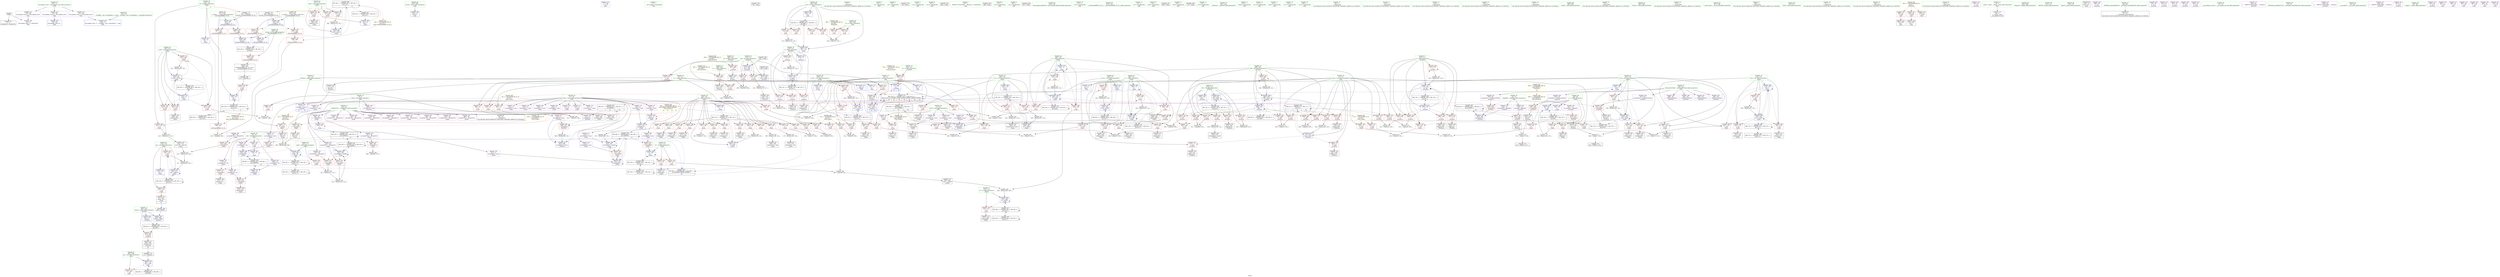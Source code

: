 digraph "SVFG" {
	label="SVFG";

	Node0x555ba4aa70c0 [shape=record,color=grey,label="{NodeID: 0\nNullPtr}"];
	Node0x555ba4aa70c0 -> Node0x555ba4ae5bb0[style=solid];
	Node0x555ba4aa70c0 -> Node0x555ba4af7810[style=solid];
	Node0x555ba4b633c0 [shape=record,color=black,label="{NodeID: 775\n713 = PHI(463, )\n}"];
	Node0x555ba4b633c0 -> Node0x555ba4afcd30[style=solid];
	Node0x555ba4afcb90 [shape=record,color=blue,label="{NodeID: 443\n679\<--13\nretval\<--\nmain\n}"];
	Node0x555ba4af2340 [shape=record,color=red,label="{NodeID: 277\n301\<--104\n\<--i51\n_Z2gov\n}"];
	Node0x555ba4af2340 -> Node0x555ba4b045b0[style=solid];
	Node0x555ba4ae31f0 [shape=record,color=black,label="{NodeID: 111\n230\<--229\nidxprom42\<--\n_Z2gov\n}"];
	Node0x555ba4b06cb0 [shape=record,color=grey,label="{NodeID: 554\n159 = cmp(157, 158, )\n}"];
	Node0x555ba4aec0c0 [shape=record,color=blue,label="{NodeID: 388\n185\<--182\narrayidx18\<--\n_Z2gov\n}"];
	Node0x555ba4aec0c0 -> Node0x555ba4af43c0[style=dashed];
	Node0x555ba4aec0c0 -> Node0x555ba4b1fda0[style=dashed];
	Node0x555ba4ae77b0 [shape=record,color=purple,label="{NodeID: 222\n717\<--66\n\<--.str.12\nmain\n}"];
	Node0x555ba4ae3c60 [shape=record,color=green,label="{NodeID: 56\n112\<--113\ns2\<--s2_field_insensitive\n_Z2gov\n}"];
	Node0x555ba4ae3c60 -> Node0x555ba4af2f70[style=solid];
	Node0x555ba4ae3c60 -> Node0x555ba4af3040[style=solid];
	Node0x555ba4ae3c60 -> Node0x555ba4aec9b0[style=solid];
	Node0x555ba4af50c0 [shape=record,color=red,label="{NodeID: 333\n663\<--464\n\<--retval\n_Z5solvev\n}"];
	Node0x555ba4af50c0 -> Node0x555ba4ae9c30[style=solid];
	Node0x555ba4aea930 [shape=record,color=purple,label="{NodeID: 167\n172\<--24\narrayidx10\<--sfx\n_Z2gov\n}"];
	Node0x555ba4aea930 -> Node0x555ba4af4080[style=solid];
	Node0x555ba4aabe40 [shape=record,color=green,label="{NodeID: 1\n7\<--1\n__dso_handle\<--dummyObj\nGlob }"];
	Node0x555ba4b647b0 [shape=record,color=black,label="{NodeID: 776\n718 = PHI()\n}"];
	Node0x555ba4afcc60 [shape=record,color=blue,label="{NodeID: 444\n683\<--133\nfcs\<--\nmain\n}"];
	Node0x555ba4afcc60 -> Node0x555ba4b1c1a0[style=dashed];
	Node0x555ba4af2410 [shape=record,color=red,label="{NodeID: 278\n314\<--104\n\<--i51\n_Z2gov\n}"];
	Node0x555ba4af2410 -> Node0x555ba4ae83d0[style=solid];
	Node0x555ba4ae32c0 [shape=record,color=black,label="{NodeID: 112\n278\<--277\nidxprom65\<--\n_Z2gov\n}"];
	Node0x555ba4b06e30 [shape=record,color=grey,label="{NodeID: 555\n547 = cmp(545, 546, )\n}"];
	Node0x555ba4aec190 [shape=record,color=blue,label="{NodeID: 389\n102\<--133\nc19\<--\n_Z2gov\n}"];
	Node0x555ba4aec190 -> Node0x555ba4af1d90[style=dashed];
	Node0x555ba4aec190 -> Node0x555ba4af1e60[style=dashed];
	Node0x555ba4aec190 -> Node0x555ba4af1f30[style=dashed];
	Node0x555ba4aec190 -> Node0x555ba4af2000[style=dashed];
	Node0x555ba4aec190 -> Node0x555ba4af20d0[style=dashed];
	Node0x555ba4aec190 -> Node0x555ba4af21a0[style=dashed];
	Node0x555ba4aec190 -> Node0x555ba4aec400[style=dashed];
	Node0x555ba4aec190 -> Node0x555ba4b1f3a0[style=dashed];
	Node0x555ba4ae7880 [shape=record,color=purple,label="{NodeID: 223\n742\<--68\nllvm.global_ctors_0\<--llvm.global_ctors\nGlob }"];
	Node0x555ba4ae7880 -> Node0x555ba4af7610[style=solid];
	Node0x555ba4ae3d30 [shape=record,color=green,label="{NodeID: 57\n114\<--115\nt2\<--t2_field_insensitive\n_Z2gov\n}"];
	Node0x555ba4ae3d30 -> Node0x555ba4af3110[style=solid];
	Node0x555ba4ae3d30 -> Node0x555ba4aeca80[style=solid];
	Node0x555ba4af5190 [shape=record,color=red,label="{NodeID: 334\n497\<--466\n\<--K\n_Z5solvev\n}"];
	Node0x555ba4af5190 -> Node0x555ba4ae8d90[style=solid];
	Node0x555ba4aeaa00 [shape=record,color=purple,label="{NodeID: 168\n185\<--24\narrayidx18\<--sfx\n_Z2gov\n}"];
	Node0x555ba4aeaa00 -> Node0x555ba4aec0c0[style=solid];
	Node0x555ba4aac2e0 [shape=record,color=green,label="{NodeID: 2\n13\<--1\n\<--dummyObj\nCan only get source location for instruction, argument, global var or function.}"];
	Node0x555ba4b64880 [shape=record,color=black,label="{NodeID: 777\n437 = PHI(118, )\n0th arg _ZSt3maxIiERKT_S2_S2_ }"];
	Node0x555ba4b64880 -> Node0x555ba4aed9f0[style=solid];
	Node0x555ba4afcd30 [shape=record,color=blue,label="{NodeID: 445\n685\<--713\nans\<--call4\nmain\n}"];
	Node0x555ba4afcd30 -> Node0x555ba4af7140[style=dashed];
	Node0x555ba4afcd30 -> Node0x555ba4b1bca0[style=dashed];
	Node0x555ba4af24e0 [shape=record,color=red,label="{NodeID: 279\n342\<--104\n\<--i51\n_Z2gov\n}"];
	Node0x555ba4af24e0 -> Node0x555ba4b04d30[style=solid];
	Node0x555ba4ae3390 [shape=record,color=black,label="{NodeID: 113\n281\<--280\nidxprom67\<--\n_Z2gov\n}"];
	Node0x555ba4b06fb0 [shape=record,color=grey,label="{NodeID: 556\n351 = cmp(349, 350, )\n}"];
	Node0x555ba4aec260 [shape=record,color=blue,label="{NodeID: 390\n213\<--207\narrayidx32\<--add28\n_Z2gov\n}"];
	Node0x555ba4aec260 -> Node0x555ba4af4490[style=dashed];
	Node0x555ba4aec260 -> Node0x555ba4aec260[style=dashed];
	Node0x555ba4aec260 -> Node0x555ba4aec330[style=dashed];
	Node0x555ba4aec260 -> Node0x555ba4b202a0[style=dashed];
	Node0x555ba4ae7980 [shape=record,color=purple,label="{NodeID: 224\n743\<--68\nllvm.global_ctors_1\<--llvm.global_ctors\nGlob }"];
	Node0x555ba4ae7980 -> Node0x555ba4af7710[style=solid];
	Node0x555ba4ae3e00 [shape=record,color=green,label="{NodeID: 58\n116\<--117\nprob\<--prob_field_insensitive\n_Z2gov\n}"];
	Node0x555ba4ae3e00 -> Node0x555ba4af31e0[style=solid];
	Node0x555ba4ae3e00 -> Node0x555ba4aecb50[style=solid];
	Node0x555ba4af5260 [shape=record,color=red,label="{NodeID: 335\n586\<--468\n\<--L\n_Z5solvev\n}"];
	Node0x555ba4af5260 -> Node0x555ba4ae9680[style=solid];
	Node0x555ba4aeaad0 [shape=record,color=purple,label="{NodeID: 169\n218\<--24\narrayidx35\<--sfx\n_Z2gov\n}"];
	Node0x555ba4aeaad0 -> Node0x555ba4af43c0[style=solid];
	Node0x555ba4aac370 [shape=record,color=green,label="{NodeID: 3\n34\<--1\n.str\<--dummyObj\nGlob }"];
	Node0x555ba4b649b0 [shape=record,color=black,label="{NodeID: 778\n438 = PHI(122, )\n1st arg _ZSt3maxIiERKT_S2_S2_ }"];
	Node0x555ba4b649b0 -> Node0x555ba4aedac0[style=solid];
	Node0x555ba4afce00 [shape=record,color=blue,label="{NodeID: 446\n683\<--723\nfcs\<--inc\nmain\n}"];
	Node0x555ba4afce00 -> Node0x555ba4b1c1a0[style=dashed];
	Node0x555ba4af25b0 [shape=record,color=red,label="{NodeID: 280\n261\<--106\n\<--s\n_Z2gov\n}"];
	Node0x555ba4af25b0 -> Node0x555ba4b078b0[style=solid];
	Node0x555ba4ae3460 [shape=record,color=black,label="{NodeID: 114\n289\<--288\nconv\<--cmp69\n_Z2gov\n}"];
	Node0x555ba4ae3460 -> Node0x555ba4b051b0[style=solid];
	Node0x555ba4b07130 [shape=record,color=grey,label="{NodeID: 557\n399 = cmp(397, 398, )\n}"];
	Node0x555ba4aec330 [shape=record,color=blue,label="{NodeID: 391\n231\<--225\narrayidx43\<--\n_Z2gov\n}"];
	Node0x555ba4aec330 -> Node0x555ba4af4490[style=dashed];
	Node0x555ba4aec330 -> Node0x555ba4aec260[style=dashed];
	Node0x555ba4aec330 -> Node0x555ba4aec330[style=dashed];
	Node0x555ba4aec330 -> Node0x555ba4b202a0[style=dashed];
	Node0x555ba4ae7a80 [shape=record,color=purple,label="{NodeID: 225\n744\<--68\nllvm.global_ctors_2\<--llvm.global_ctors\nGlob }"];
	Node0x555ba4ae7a80 -> Node0x555ba4af7810[style=solid];
	Node0x555ba4ae3ed0 [shape=record,color=green,label="{NodeID: 59\n118\<--119\nhi\<--hi_field_insensitive\n_Z2gov\n|{|<s3>4}}"];
	Node0x555ba4ae3ed0 -> Node0x555ba4af32b0[style=solid];
	Node0x555ba4ae3ed0 -> Node0x555ba4aed030[style=solid];
	Node0x555ba4ae3ed0 -> Node0x555ba4aed2a0[style=solid];
	Node0x555ba4ae3ed0:s3 -> Node0x555ba4b64880[style=solid,color=red];
	Node0x555ba4af5330 [shape=record,color=red,label="{NodeID: 336\n486\<--470\n\<--S\n_Z5solvev\n}"];
	Node0x555ba4af5330 -> Node0x555ba4afbb90[style=solid];
	Node0x555ba4aeaba0 [shape=record,color=purple,label="{NodeID: 170\n141\<--27\n\<--trans\n_Z2gov\n}"];
	Node0x555ba4aad350 [shape=record,color=green,label="{NodeID: 4\n39\<--1\n.str.1\<--dummyObj\nGlob }"];
	Node0x555ba4b65380 [shape=record,color=black,label="{NodeID: 779\n80 = PHI()\n}"];
	Node0x555ba4af2680 [shape=record,color=red,label="{NodeID: 281\n277\<--106\n\<--s\n_Z2gov\n}"];
	Node0x555ba4af2680 -> Node0x555ba4ae32c0[style=solid];
	Node0x555ba4ae7f70 [shape=record,color=black,label="{NodeID: 115\n293\<--292\nidxprom71\<--\n_Z2gov\n}"];
	Node0x555ba4b072b0 [shape=record,color=grey,label="{NodeID: 558\n605 = cmp(603, 604, )\n}"];
	Node0x555ba4aec400 [shape=record,color=blue,label="{NodeID: 392\n102\<--236\nc19\<--inc46\n_Z2gov\n}"];
	Node0x555ba4aec400 -> Node0x555ba4af1d90[style=dashed];
	Node0x555ba4aec400 -> Node0x555ba4af1e60[style=dashed];
	Node0x555ba4aec400 -> Node0x555ba4af1f30[style=dashed];
	Node0x555ba4aec400 -> Node0x555ba4af2000[style=dashed];
	Node0x555ba4aec400 -> Node0x555ba4af20d0[style=dashed];
	Node0x555ba4aec400 -> Node0x555ba4af21a0[style=dashed];
	Node0x555ba4aec400 -> Node0x555ba4aec400[style=dashed];
	Node0x555ba4aec400 -> Node0x555ba4b1f3a0[style=dashed];
	Node0x555ba4ae7b80 [shape=record,color=red,label="{NodeID: 226\n136\<--12\n\<--num\n_Z2gov\n}"];
	Node0x555ba4ae7b80 -> Node0x555ba4b066b0[style=solid];
	Node0x555ba4ae3fa0 [shape=record,color=green,label="{NodeID: 60\n120\<--121\ns101\<--s101_field_insensitive\n_Z2gov\n}"];
	Node0x555ba4ae3fa0 -> Node0x555ba4af3380[style=solid];
	Node0x555ba4ae3fa0 -> Node0x555ba4af3450[style=solid];
	Node0x555ba4ae3fa0 -> Node0x555ba4af3520[style=solid];
	Node0x555ba4ae3fa0 -> Node0x555ba4aed100[style=solid];
	Node0x555ba4ae3fa0 -> Node0x555ba4aed440[style=solid];
	Node0x555ba4b360b0 [shape=record,color=yellow,style=double,label="{NodeID: 669\n66V_1 = ENCHI(MR_66V_0)\npts\{467 \}\nFun[_Z5solvev]}"];
	Node0x555ba4b360b0 -> Node0x555ba4af5190[style=dashed];
	Node0x555ba4af5400 [shape=record,color=red,label="{NodeID: 337\n496\<--472\n\<--len\n_Z5solvev\n}"];
	Node0x555ba4af5400 -> Node0x555ba4b05f30[style=solid];
	Node0x555ba4aeac70 [shape=record,color=purple,label="{NodeID: 171\n142\<--27\narrayidx\<--trans\n_Z2gov\n}"];
	Node0x555ba4aeac70 -> Node0x555ba4af7ab0[style=solid];
	Node0x555ba4aad3e0 [shape=record,color=green,label="{NodeID: 5\n41\<--1\n.str.2\<--dummyObj\nGlob }"];
	Node0x555ba4b65480 [shape=record,color=black,label="{NodeID: 780\n372 = PHI(436, )\n}"];
	Node0x555ba4b65480 -> Node0x555ba4af4970[style=solid];
	Node0x555ba4af2750 [shape=record,color=red,label="{NodeID: 282\n305\<--106\n\<--s\n_Z2gov\n}"];
	Node0x555ba4af2750 -> Node0x555ba4ae8230[style=solid];
	Node0x555ba4ae8000 [shape=record,color=black,label="{NodeID: 116\n296\<--295\nconv73\<--\n_Z2gov\n}"];
	Node0x555ba4ae8000 -> Node0x555ba4b048b0[style=solid];
	Node0x555ba4b07430 [shape=record,color=grey,label="{NodeID: 559\n537 = cmp(531, 536, )\n}"];
	Node0x555ba4b07430 -> Node0x555ba4aeede0[style=solid];
	Node0x555ba4aec4d0 [shape=record,color=blue,label="{NodeID: 393\n100\<--241\ni\<--inc49\n_Z2gov\n}"];
	Node0x555ba4aec4d0 -> Node0x555ba4b1f8a0[style=dashed];
	Node0x555ba4ae7c50 [shape=record,color=red,label="{NodeID: 227\n191\<--12\n\<--num\n_Z2gov\n}"];
	Node0x555ba4ae7c50 -> Node0x555ba4b06830[style=solid];
	Node0x555ba4ae4070 [shape=record,color=green,label="{NodeID: 61\n122\<--123\nt105\<--t105_field_insensitive\n_Z2gov\n|{|<s5>4}}"];
	Node0x555ba4ae4070 -> Node0x555ba4af35f0[style=solid];
	Node0x555ba4ae4070 -> Node0x555ba4af36c0[style=solid];
	Node0x555ba4ae4070 -> Node0x555ba4af3790[style=solid];
	Node0x555ba4ae4070 -> Node0x555ba4aed1d0[style=solid];
	Node0x555ba4ae4070 -> Node0x555ba4aed370[style=solid];
	Node0x555ba4ae4070:s5 -> Node0x555ba4b649b0[style=solid,color=red];
	Node0x555ba4b36190 [shape=record,color=yellow,style=double,label="{NodeID: 670\n68V_1 = ENCHI(MR_68V_0)\npts\{469 \}\nFun[_Z5solvev]}"];
	Node0x555ba4b36190 -> Node0x555ba4af5260[style=dashed];
	Node0x555ba4af54d0 [shape=record,color=red,label="{NodeID: 338\n515\<--472\n\<--len\n_Z5solvev\n}"];
	Node0x555ba4af54d0 -> Node0x555ba4b03fb0[style=solid];
	Node0x555ba4aead40 [shape=record,color=purple,label="{NodeID: 172\n152\<--27\n\<--trans\n_Z2gov\n}"];
	Node0x555ba4aad470 [shape=record,color=green,label="{NodeID: 6\n43\<--1\n.str.3\<--dummyObj\nGlob }"];
	Node0x555ba4b656b0 [shape=record,color=black,label="{NodeID: 781\n483 = PHI()\n}"];
	Node0x555ba4af2820 [shape=record,color=red,label="{NodeID: 283\n337\<--106\n\<--s\n_Z2gov\n}"];
	Node0x555ba4af2820 -> Node0x555ba4b04eb0[style=solid];
	Node0x555ba4ae8090 [shape=record,color=black,label="{NodeID: 117\n298\<--297\nconv74\<--\n_Z2gov\n}"];
	Node0x555ba4ae8090 -> Node0x555ba4b048b0[style=solid];
	Node0x555ba4b075b0 [shape=record,color=grey,label="{NodeID: 560\n269 = cmp(267, 268, )\n}"];
	Node0x555ba4aec5a0 [shape=record,color=blue,label="{NodeID: 394\n250\<--252\n\<--\n_Z2gov\n}"];
	Node0x555ba4aec5a0 -> Node0x555ba4b1e9a0[style=dashed];
	Node0x555ba4ae7d20 [shape=record,color=red,label="{NodeID: 228\n274\<--12\n\<--num\n_Z2gov\n}"];
	Node0x555ba4ae7d20 -> Node0x555ba4b07730[style=solid];
	Node0x555ba4ae4140 [shape=record,color=green,label="{NodeID: 62\n124\<--125\nans\<--ans_field_insensitive\n_Z2gov\n}"];
	Node0x555ba4ae4140 -> Node0x555ba4af3860[style=solid];
	Node0x555ba4ae4140 -> Node0x555ba4af3930[style=solid];
	Node0x555ba4ae4140 -> Node0x555ba4aed510[style=solid];
	Node0x555ba4ae4140 -> Node0x555ba4aed780[style=solid];
	Node0x555ba4b36270 [shape=record,color=yellow,style=double,label="{NodeID: 671\n70V_1 = ENCHI(MR_70V_0)\npts\{471 \}\nFun[_Z5solvev]}"];
	Node0x555ba4b36270 -> Node0x555ba4af5330[style=dashed];
	Node0x555ba4af55a0 [shape=record,color=red,label="{NodeID: 339\n576\<--472\n\<--len\n_Z5solvev\n}"];
	Node0x555ba4af55a0 -> Node0x555ba4ae95b0[style=solid];
	Node0x555ba4aeae10 [shape=record,color=purple,label="{NodeID: 173\n153\<--27\narrayidx2\<--trans\n_Z2gov\n}"];
	Node0x555ba4aeae10 -> Node0x555ba4aebe50[style=solid];
	Node0x555ba4aad500 [shape=record,color=green,label="{NodeID: 7\n45\<--1\n__PRETTY_FUNCTION__._Z5solvev\<--dummyObj\nGlob }"];
	Node0x555ba4b65780 [shape=record,color=black,label="{NodeID: 782\n490 = PHI()\n}"];
	Node0x555ba4b29210 [shape=record,color=black,label="{NodeID: 616\nMR_24V_4 = PHI(MR_24V_5, MR_24V_3, )\npts\{113 \}\n}"];
	Node0x555ba4b29210 -> Node0x555ba4aec9b0[style=dashed];
	Node0x555ba4b29210 -> Node0x555ba4b1daa0[style=dashed];
	Node0x555ba4b29210 -> Node0x555ba4b29210[style=dashed];
	Node0x555ba4af28f0 [shape=record,color=red,label="{NodeID: 284\n267\<--108\n\<--t\n_Z2gov\n}"];
	Node0x555ba4af28f0 -> Node0x555ba4b075b0[style=solid];
	Node0x555ba4ae8160 [shape=record,color=black,label="{NodeID: 118\n303\<--302\nidxprom76\<--sub75\n_Z2gov\n}"];
	Node0x555ba4b07730 [shape=record,color=grey,label="{NodeID: 561\n275 = cmp(273, 274, )\n}"];
	Node0x555ba4aec670 [shape=record,color=blue,label="{NodeID: 395\n104\<--133\ni51\<--\n_Z2gov\n}"];
	Node0x555ba4aec670 -> Node0x555ba4b1c6a0[style=dashed];
	Node0x555ba4ae7df0 [shape=record,color=red,label="{NodeID: 229\n524\<--12\n\<--num\n_Z5solvev\n}"];
	Node0x555ba4ae7df0 -> Node0x555ba4b06230[style=solid];
	Node0x555ba4ae4210 [shape=record,color=green,label="{NodeID: 63\n126\<--127\ns124\<--s124_field_insensitive\n_Z2gov\n}"];
	Node0x555ba4ae4210 -> Node0x555ba4af3a00[style=solid];
	Node0x555ba4ae4210 -> Node0x555ba4af3ad0[style=solid];
	Node0x555ba4ae4210 -> Node0x555ba4af3ba0[style=solid];
	Node0x555ba4ae4210 -> Node0x555ba4aed5e0[style=solid];
	Node0x555ba4ae4210 -> Node0x555ba4aed920[style=solid];
	Node0x555ba4af5670 [shape=record,color=red,label="{NodeID: 340\n585\<--472\n\<--len\n_Z5solvev\n}"];
	Node0x555ba4af5670 -> Node0x555ba4b07a30[style=solid];
	Node0x555ba4aeaee0 [shape=record,color=purple,label="{NodeID: 174\n175\<--27\narrayidx12\<--trans\n_Z2gov\n}"];
	Node0x555ba4aabf40 [shape=record,color=green,label="{NodeID: 8\n47\<--1\n.str.4\<--dummyObj\nGlob }"];
	Node0x555ba4b65850 [shape=record,color=black,label="{NodeID: 783\n492 = PHI()\n}"];
	Node0x555ba4b65850 -> Node0x555ba4afbc20[style=solid];
	Node0x555ba4b29710 [shape=record,color=black,label="{NodeID: 617\nMR_26V_4 = PHI(MR_26V_5, MR_26V_3, )\npts\{115 \}\n}"];
	Node0x555ba4b29710 -> Node0x555ba4aeca80[style=dashed];
	Node0x555ba4b29710 -> Node0x555ba4b1dfa0[style=dashed];
	Node0x555ba4b29710 -> Node0x555ba4b29710[style=dashed];
	Node0x555ba4af29c0 [shape=record,color=red,label="{NodeID: 285\n285\<--108\n\<--t\n_Z2gov\n}"];
	Node0x555ba4af29c0 -> Node0x555ba4b051b0[style=solid];
	Node0x555ba4ae8230 [shape=record,color=black,label="{NodeID: 119\n306\<--305\nidxprom78\<--\n_Z2gov\n}"];
	Node0x555ba4b078b0 [shape=record,color=grey,label="{NodeID: 562\n263 = cmp(261, 262, )\n}"];
	Node0x555ba4aec740 [shape=record,color=blue,label="{NodeID: 396\n106\<--13\ns\<--\n_Z2gov\n}"];
	Node0x555ba4aec740 -> Node0x555ba4af25b0[style=dashed];
	Node0x555ba4aec740 -> Node0x555ba4af2680[style=dashed];
	Node0x555ba4aec740 -> Node0x555ba4af2750[style=dashed];
	Node0x555ba4aec740 -> Node0x555ba4af2820[style=dashed];
	Node0x555ba4aec740 -> Node0x555ba4aece90[style=dashed];
	Node0x555ba4aec740 -> Node0x555ba4b1cba0[style=dashed];
	Node0x555ba4ae7ec0 [shape=record,color=red,label="{NodeID: 230\n546\<--12\n\<--num\n_Z5solvev\n}"];
	Node0x555ba4ae7ec0 -> Node0x555ba4b06e30[style=solid];
	Node0x555ba4ae42e0 [shape=record,color=green,label="{NodeID: 64\n128\<--129\nt128\<--t128_field_insensitive\n_Z2gov\n}"];
	Node0x555ba4ae42e0 -> Node0x555ba4af3c70[style=solid];
	Node0x555ba4ae42e0 -> Node0x555ba4af3d40[style=solid];
	Node0x555ba4ae42e0 -> Node0x555ba4af3e10[style=solid];
	Node0x555ba4ae42e0 -> Node0x555ba4af3ee0[style=solid];
	Node0x555ba4ae42e0 -> Node0x555ba4aed6b0[style=solid];
	Node0x555ba4ae42e0 -> Node0x555ba4aed850[style=solid];
	Node0x555ba4af5740 [shape=record,color=red,label="{NodeID: 341\n598\<--472\n\<--len\n_Z5solvev\n}"];
	Node0x555ba4af5740 -> Node0x555ba4ae9750[style=solid];
	Node0x555ba4aeafb0 [shape=record,color=purple,label="{NodeID: 175\n181\<--27\narrayidx16\<--trans\n_Z2gov\n}"];
	Node0x555ba4aeafb0 -> Node0x555ba4af4220[style=solid];
	Node0x555ba4aabfd0 [shape=record,color=green,label="{NodeID: 9\n49\<--1\n.str.5\<--dummyObj\nGlob }"];
	Node0x555ba4b65920 [shape=record,color=black,label="{NodeID: 784\n581 = PHI()\n}"];
	Node0x555ba4b29c10 [shape=record,color=black,label="{NodeID: 618\nMR_28V_4 = PHI(MR_28V_5, MR_28V_3, )\npts\{117 \}\n}"];
	Node0x555ba4b29c10 -> Node0x555ba4aecb50[style=dashed];
	Node0x555ba4b29c10 -> Node0x555ba4b1e4a0[style=dashed];
	Node0x555ba4b29c10 -> Node0x555ba4b29c10[style=dashed];
	Node0x555ba4af2a90 [shape=record,color=red,label="{NodeID: 286\n308\<--108\n\<--t\n_Z2gov\n}"];
	Node0x555ba4af2a90 -> Node0x555ba4ae8300[style=solid];
	Node0x555ba4ae8300 [shape=record,color=black,label="{NodeID: 120\n309\<--308\nidxprom80\<--\n_Z2gov\n}"];
	Node0x555ba4b07a30 [shape=record,color=grey,label="{NodeID: 563\n588 = cmp(585, 587, )\n}"];
	Node0x555ba4aec810 [shape=record,color=blue,label="{NodeID: 397\n108\<--13\nt\<--\n_Z2gov\n}"];
	Node0x555ba4aec810 -> Node0x555ba4af28f0[style=dashed];
	Node0x555ba4aec810 -> Node0x555ba4af29c0[style=dashed];
	Node0x555ba4aec810 -> Node0x555ba4af2a90[style=dashed];
	Node0x555ba4aec810 -> Node0x555ba4af2b60[style=dashed];
	Node0x555ba4aec810 -> Node0x555ba4aec810[style=dashed];
	Node0x555ba4aec810 -> Node0x555ba4aecdc0[style=dashed];
	Node0x555ba4aec810 -> Node0x555ba4b1d0a0[style=dashed];
	Node0x555ba4aefde0 [shape=record,color=red,label="{NodeID: 231\n549\<--12\n\<--num\n_Z5solvev\n}"];
	Node0x555ba4aefde0 -> Node0x555ba4b04430[style=solid];
	Node0x555ba4ae43b0 [shape=record,color=green,label="{NodeID: 65\n248\<--249\nllvm.memset.p0i8.i64\<--llvm.memset.p0i8.i64_field_insensitive\n}"];
	Node0x555ba4af5810 [shape=record,color=red,label="{NodeID: 342\n514\<--474\n\<--i\n_Z5solvev\n}"];
	Node0x555ba4af5810 -> Node0x555ba4b069b0[style=solid];
	Node0x555ba4aeb080 [shape=record,color=purple,label="{NodeID: 176\n210\<--27\narrayidx30\<--trans\n_Z2gov\n}"];
	Node0x555ba4aac060 [shape=record,color=green,label="{NodeID: 10\n51\<--1\n.str.6\<--dummyObj\nGlob }"];
	Node0x555ba4b659f0 [shape=record,color=black,label="{NodeID: 785\n583 = PHI()\n}"];
	Node0x555ba4b659f0 -> Node0x555ba4afc440[style=solid];
	Node0x555ba4b2a110 [shape=record,color=black,label="{NodeID: 619\nMR_50V_5 = PHI(MR_50V_6, MR_50V_4, )\npts\{330000 \}\n}"];
	Node0x555ba4b2a110 -> Node0x555ba4af4700[style=dashed];
	Node0x555ba4b2a110 -> Node0x555ba4af47d0[style=dashed];
	Node0x555ba4b2a110 -> Node0x555ba4aecc20[style=dashed];
	Node0x555ba4b2a110 -> Node0x555ba4b1e9a0[style=dashed];
	Node0x555ba4b2a110 -> Node0x555ba4b2a110[style=dashed];
	Node0x555ba4af2b60 [shape=record,color=red,label="{NodeID: 287\n332\<--108\n\<--t\n_Z2gov\n}"];
	Node0x555ba4af2b60 -> Node0x555ba4b05330[style=solid];
	Node0x555ba4ae83d0 [shape=record,color=black,label="{NodeID: 121\n315\<--314\nidxprom82\<--\n_Z2gov\n}"];
	Node0x555ba4b07bb0 [shape=record,color=grey,label="{NodeID: 564\n257 = cmp(255, 256, )\n}"];
	Node0x555ba4aec8e0 [shape=record,color=blue,label="{NodeID: 398\n110\<--133\nc61\<--\n_Z2gov\n}"];
	Node0x555ba4aec8e0 -> Node0x555ba4af2c30[style=dashed];
	Node0x555ba4aec8e0 -> Node0x555ba4af2d00[style=dashed];
	Node0x555ba4aec8e0 -> Node0x555ba4af2dd0[style=dashed];
	Node0x555ba4aec8e0 -> Node0x555ba4af2ea0[style=dashed];
	Node0x555ba4aec8e0 -> Node0x555ba4aec8e0[style=dashed];
	Node0x555ba4aec8e0 -> Node0x555ba4aeccf0[style=dashed];
	Node0x555ba4aec8e0 -> Node0x555ba4b2ec10[style=dashed];
	Node0x555ba4aefeb0 [shape=record,color=red,label="{NodeID: 232\n552\<--12\n\<--num\n_Z5solvev\n}"];
	Node0x555ba4aefeb0 -> Node0x555ba4ae9270[style=solid];
	Node0x555ba4ae44b0 [shape=record,color=green,label="{NodeID: 66\n373\<--374\n_ZSt3maxIiERKT_S2_S2_\<--_ZSt3maxIiERKT_S2_S2__field_insensitive\n}"];
	Node0x555ba4af58e0 [shape=record,color=red,label="{NodeID: 343\n532\<--474\n\<--i\n_Z5solvev\n}"];
	Node0x555ba4af58e0 -> Node0x555ba4ae90d0[style=solid];
	Node0x555ba4aeb150 [shape=record,color=purple,label="{NodeID: 177\n213\<--27\narrayidx32\<--trans\n_Z2gov\n}"];
	Node0x555ba4aeb150 -> Node0x555ba4aec260[style=solid];
	Node0x555ba4aac130 [shape=record,color=green,label="{NodeID: 11\n53\<--1\n.str.7\<--dummyObj\nGlob }"];
	Node0x555ba4b65b20 [shape=record,color=black,label="{NodeID: 786\n660 = PHI(97, )\n}"];
	Node0x555ba4b65b20 -> Node0x555ba4afcac0[style=solid];
	Node0x555ba4af2c30 [shape=record,color=red,label="{NodeID: 288\n273\<--110\n\<--c61\n_Z2gov\n}"];
	Node0x555ba4af2c30 -> Node0x555ba4b07730[style=solid];
	Node0x555ba4ae84a0 [shape=record,color=black,label="{NodeID: 122\n318\<--317\nidxprom84\<--\n_Z2gov\n}"];
	Node0x555ba4b07d30 [shape=record,color=grey,label="{NodeID: 565\n357 = cmp(355, 356, )\n}"];
	Node0x555ba4aec9b0 [shape=record,color=blue,label="{NodeID: 399\n112\<--283\ns2\<--\n_Z2gov\n}"];
	Node0x555ba4aec9b0 -> Node0x555ba4af2f70[style=dashed];
	Node0x555ba4aec9b0 -> Node0x555ba4af3040[style=dashed];
	Node0x555ba4aec9b0 -> Node0x555ba4aec9b0[style=dashed];
	Node0x555ba4aec9b0 -> Node0x555ba4b29210[style=dashed];
	Node0x555ba4aeff80 [shape=record,color=red,label="{NodeID: 233\n560\<--12\n\<--num\n_Z5solvev\n}"];
	Node0x555ba4aeff80 -> Node0x555ba4ae9410[style=solid];
	Node0x555ba4ae45b0 [shape=record,color=green,label="{NodeID: 67\n439\<--440\nretval\<--retval_field_insensitive\n_ZSt3maxIiERKT_S2_S2_\n}"];
	Node0x555ba4ae45b0 -> Node0x555ba4af4b10[style=solid];
	Node0x555ba4ae45b0 -> Node0x555ba4aedb90[style=solid];
	Node0x555ba4ae45b0 -> Node0x555ba4aedc60[style=solid];
	Node0x555ba4af59b0 [shape=record,color=red,label="{NodeID: 344\n556\<--474\n\<--i\n_Z5solvev\n}"];
	Node0x555ba4af59b0 -> Node0x555ba4ae9340[style=solid];
	Node0x555ba4aeb220 [shape=record,color=purple,label="{NodeID: 178\n221\<--27\narrayidx37\<--trans\n_Z2gov\n}"];
	Node0x555ba4aacf30 [shape=record,color=green,label="{NodeID: 12\n55\<--1\nstdin\<--dummyObj\nGlob }"];
	Node0x555ba4b65cf0 [shape=record,color=black,label="{NodeID: 787\n699 = PHI()\n}"];
	Node0x555ba4af2d00 [shape=record,color=red,label="{NodeID: 289\n280\<--110\n\<--c61\n_Z2gov\n}"];
	Node0x555ba4af2d00 -> Node0x555ba4ae3390[style=solid];
	Node0x555ba4ae8570 [shape=record,color=black,label="{NodeID: 123\n321\<--320\nidxprom86\<--\n_Z2gov\n}"];
	Node0x555ba4b07eb0 [shape=record,color=grey,label="{NodeID: 566\n393 = cmp(391, 392, )\n}"];
	Node0x555ba4aeca80 [shape=record,color=blue,label="{NodeID: 400\n114\<--290\nt2\<--add70\n_Z2gov\n}"];
	Node0x555ba4aeca80 -> Node0x555ba4af3110[style=dashed];
	Node0x555ba4aeca80 -> Node0x555ba4aeca80[style=dashed];
	Node0x555ba4aeca80 -> Node0x555ba4b29710[style=dashed];
	Node0x555ba4af0050 [shape=record,color=red,label="{NodeID: 234\n610\<--12\n\<--num\n_Z5solvev\n}"];
	Node0x555ba4af0050 -> Node0x555ba4b08030[style=solid];
	Node0x555ba4ae4680 [shape=record,color=green,label="{NodeID: 68\n441\<--442\n__a.addr\<--__a.addr_field_insensitive\n_ZSt3maxIiERKT_S2_S2_\n}"];
	Node0x555ba4ae4680 -> Node0x555ba4af4be0[style=solid];
	Node0x555ba4ae4680 -> Node0x555ba4af4cb0[style=solid];
	Node0x555ba4ae4680 -> Node0x555ba4aed9f0[style=solid];
	Node0x555ba4af5a80 [shape=record,color=red,label="{NodeID: 345\n572\<--474\n\<--i\n_Z5solvev\n}"];
	Node0x555ba4af5a80 -> Node0x555ba4b04a30[style=solid];
	Node0x555ba4aeb2f0 [shape=record,color=purple,label="{NodeID: 179\n224\<--27\narrayidx39\<--trans\n_Z2gov\n}"];
	Node0x555ba4aeb2f0 -> Node0x555ba4af4490[style=solid];
	Node0x555ba4aad000 [shape=record,color=green,label="{NodeID: 13\n56\<--1\n.str.8\<--dummyObj\nGlob }"];
	Node0x555ba4b65dc0 [shape=record,color=black,label="{NodeID: 788\n710 = PHI()\n}"];
	Node0x555ba4af2dd0 [shape=record,color=red,label="{NodeID: 290\n292\<--110\n\<--c61\n_Z2gov\n}"];
	Node0x555ba4af2dd0 -> Node0x555ba4ae7f70[style=solid];
	Node0x555ba4ae8640 [shape=record,color=black,label="{NodeID: 124\n360\<--359\nidxprom109\<--\n_Z2gov\n}"];
	Node0x555ba4b08030 [shape=record,color=grey,label="{NodeID: 567\n611 = cmp(609, 610, )\n}"];
	Node0x555ba4aecb50 [shape=record,color=blue,label="{NodeID: 401\n116\<--299\nprob\<--div\n_Z2gov\n}"];
	Node0x555ba4aecb50 -> Node0x555ba4af31e0[style=dashed];
	Node0x555ba4aecb50 -> Node0x555ba4aecb50[style=dashed];
	Node0x555ba4aecb50 -> Node0x555ba4b29c10[style=dashed];
	Node0x555ba4af0120 [shape=record,color=red,label="{NodeID: 235\n633\<--12\n\<--num\n_Z5solvev\n}"];
	Node0x555ba4af0120 -> Node0x555ba4b08930[style=solid];
	Node0x555ba4ae4750 [shape=record,color=green,label="{NodeID: 69\n443\<--444\n__b.addr\<--__b.addr_field_insensitive\n_ZSt3maxIiERKT_S2_S2_\n}"];
	Node0x555ba4ae4750 -> Node0x555ba4af4d80[style=solid];
	Node0x555ba4ae4750 -> Node0x555ba4af4e50[style=solid];
	Node0x555ba4ae4750 -> Node0x555ba4aedac0[style=solid];
	Node0x555ba4aee840 [shape=record,color=black,label="{NodeID: 512\n626 = PHI(247, 624, )\n}"];
	Node0x555ba4af5b50 [shape=record,color=red,label="{NodeID: 346\n523\<--476\n\<--j\n_Z5solvev\n}"];
	Node0x555ba4af5b50 -> Node0x555ba4b06230[style=solid];
	Node0x555ba4aeb3c0 [shape=record,color=purple,label="{NodeID: 180\n228\<--27\narrayidx41\<--trans\n_Z2gov\n}"];
	Node0x555ba4aad0d0 [shape=record,color=green,label="{NodeID: 14\n58\<--1\n.str.9\<--dummyObj\nGlob }"];
	Node0x555ba4af2ea0 [shape=record,color=red,label="{NodeID: 291\n327\<--110\n\<--c61\n_Z2gov\n}"];
	Node0x555ba4af2ea0 -> Node0x555ba4b05630[style=solid];
	Node0x555ba4ae8710 [shape=record,color=black,label="{NodeID: 125\n363\<--362\nidxprom111\<--\n_Z2gov\n}"];
	Node0x555ba4b081b0 [shape=record,color=grey,label="{NodeID: 568\n288 = cmp(286, 287, )\n}"];
	Node0x555ba4b081b0 -> Node0x555ba4ae3460[style=solid];
	Node0x555ba4aecc20 [shape=record,color=blue,label="{NodeID: 402\n322\<--324\narrayidx87\<--add88\n_Z2gov\n}"];
	Node0x555ba4aecc20 -> Node0x555ba4af4700[style=dashed];
	Node0x555ba4aecc20 -> Node0x555ba4af47d0[style=dashed];
	Node0x555ba4aecc20 -> Node0x555ba4aecc20[style=dashed];
	Node0x555ba4aecc20 -> Node0x555ba4b2a110[style=dashed];
	Node0x555ba4af01f0 [shape=record,color=red,label="{NodeID: 236\n639\<--12\n\<--num\n_Z5solvev\n}"];
	Node0x555ba4af01f0 -> Node0x555ba4b087b0[style=solid];
	Node0x555ba4ae4820 [shape=record,color=green,label="{NodeID: 70\n461\<--462\n_Z5solvev\<--_Z5solvev_field_insensitive\n}"];
	Node0x555ba4aeede0 [shape=record,color=black,label="{NodeID: 513\n539 = PHI(247, 537, )\n}"];
	Node0x555ba4af5c20 [shape=record,color=red,label="{NodeID: 347\n527\<--476\n\<--j\n_Z5solvev\n}"];
	Node0x555ba4af5c20 -> Node0x555ba4ae8f30[style=solid];
	Node0x555ba4aeb490 [shape=record,color=purple,label="{NodeID: 181\n231\<--27\narrayidx43\<--trans\n_Z2gov\n}"];
	Node0x555ba4aeb490 -> Node0x555ba4aec330[style=solid];
	Node0x555ba4aad1a0 [shape=record,color=green,label="{NodeID: 15\n60\<--1\nstdout\<--dummyObj\nGlob }"];
	Node0x555ba4af2f70 [shape=record,color=red,label="{NodeID: 292\n286\<--112\n\<--s2\n_Z2gov\n}"];
	Node0x555ba4af2f70 -> Node0x555ba4b081b0[style=solid];
	Node0x555ba4ae87e0 [shape=record,color=black,label="{NodeID: 126\n366\<--365\nidxprom113\<--\n_Z2gov\n}"];
	Node0x555ba4b08330 [shape=record,color=grey,label="{NodeID: 569\n704 = cmp(702, 703, )\n}"];
	Node0x555ba4aeccf0 [shape=record,color=blue,label="{NodeID: 403\n110\<--328\nc61\<--inc90\n_Z2gov\n}"];
	Node0x555ba4aeccf0 -> Node0x555ba4af2c30[style=dashed];
	Node0x555ba4aeccf0 -> Node0x555ba4af2d00[style=dashed];
	Node0x555ba4aeccf0 -> Node0x555ba4af2dd0[style=dashed];
	Node0x555ba4aeccf0 -> Node0x555ba4af2ea0[style=dashed];
	Node0x555ba4aeccf0 -> Node0x555ba4aec8e0[style=dashed];
	Node0x555ba4aeccf0 -> Node0x555ba4aeccf0[style=dashed];
	Node0x555ba4aeccf0 -> Node0x555ba4b2ec10[style=dashed];
	Node0x555ba4af02c0 [shape=record,color=red,label="{NodeID: 237\n297\<--15\n\<--totfreq\n_Z2gov\n}"];
	Node0x555ba4af02c0 -> Node0x555ba4ae8090[style=solid];
	Node0x555ba4ae4920 [shape=record,color=green,label="{NodeID: 71\n464\<--465\nretval\<--retval_field_insensitive\n_Z5solvev\n}"];
	Node0x555ba4ae4920 -> Node0x555ba4af50c0[style=solid];
	Node0x555ba4ae4920 -> Node0x555ba4afc850[style=solid];
	Node0x555ba4ae4920 -> Node0x555ba4afcac0[style=solid];
	Node0x555ba4b36a50 [shape=record,color=yellow,style=double,label="{NodeID: 680\n86V_1 = ENCHI(MR_86V_0)\npts\{380000 \}\nFun[_Z5solvev]}"];
	Node0x555ba4b36a50 -> Node0x555ba4af6850[style=dashed];
	Node0x555ba4b36a50 -> Node0x555ba4af6920[style=dashed];
	Node0x555ba4b36a50 -> Node0x555ba4af6b90[style=dashed];
	Node0x555ba4aef380 [shape=record,color=grey,label="{NodeID: 514\n421 = Binary(420, 133, )\n}"];
	Node0x555ba4aef380 -> Node0x555ba4aed850[style=solid];
	Node0x555ba4af5cf0 [shape=record,color=red,label="{NodeID: 348\n541\<--476\n\<--j\n_Z5solvev\n}"];
	Node0x555ba4af5cf0 -> Node0x555ba4b042b0[style=solid];
	Node0x555ba4aeb560 [shape=record,color=purple,label="{NodeID: 182\n279\<--27\narrayidx66\<--trans\n_Z2gov\n}"];
	Node0x555ba4ae0630 [shape=record,color=green,label="{NodeID: 16\n61\<--1\n.str.10\<--dummyObj\nGlob }"];
	Node0x555ba4af3040 [shape=record,color=red,label="{NodeID: 293\n317\<--112\n\<--s2\n_Z2gov\n}"];
	Node0x555ba4af3040 -> Node0x555ba4ae84a0[style=solid];
	Node0x555ba4ae88b0 [shape=record,color=black,label="{NodeID: 127\n402\<--401\nidxprom132\<--\n_Z2gov\n}"];
	Node0x555ba4b084b0 [shape=record,color=grey,label="{NodeID: 570\n451 = cmp(448, 450, )\n}"];
	Node0x555ba4aecdc0 [shape=record,color=blue,label="{NodeID: 404\n108\<--333\nt\<--inc93\n_Z2gov\n}"];
	Node0x555ba4aecdc0 -> Node0x555ba4af28f0[style=dashed];
	Node0x555ba4aecdc0 -> Node0x555ba4af29c0[style=dashed];
	Node0x555ba4aecdc0 -> Node0x555ba4af2a90[style=dashed];
	Node0x555ba4aecdc0 -> Node0x555ba4af2b60[style=dashed];
	Node0x555ba4aecdc0 -> Node0x555ba4aec810[style=dashed];
	Node0x555ba4aecdc0 -> Node0x555ba4aecdc0[style=dashed];
	Node0x555ba4aecdc0 -> Node0x555ba4b1d0a0[style=dashed];
	Node0x555ba4af0390 [shape=record,color=red,label="{NodeID: 238\n158\<--20\n\<--wn\n_Z2gov\n}"];
	Node0x555ba4af0390 -> Node0x555ba4b06cb0[style=solid];
	Node0x555ba4ae49f0 [shape=record,color=green,label="{NodeID: 72\n466\<--467\nK\<--K_field_insensitive\n_Z5solvev\n}"];
	Node0x555ba4ae49f0 -> Node0x555ba4af5190[style=solid];
	Node0x555ba4b36b30 [shape=record,color=yellow,style=double,label="{NodeID: 681\n88V_1 = ENCHI(MR_88V_0)\npts\{260000 290000 330000 \}\nFun[_Z5solvev]|{|<s1>13|<s2>13|<s3>13|<s4>13}}"];
	Node0x555ba4b36b30 -> Node0x555ba4b211a0[style=dashed];
	Node0x555ba4b36b30:s1 -> Node0x555ba4af7910[style=dashed,color=red];
	Node0x555ba4b36b30:s2 -> Node0x555ba4af7ab0[style=dashed,color=red];
	Node0x555ba4b36b30:s3 -> Node0x555ba4aebe50[style=dashed,color=red];
	Node0x555ba4b36b30:s4 -> Node0x555ba4aec5a0[style=dashed,color=red];
	Node0x555ba4aef500 [shape=record,color=grey,label="{NodeID: 515\n417 = Binary(416, 415, )\n}"];
	Node0x555ba4aef500 -> Node0x555ba4aed780[style=solid];
	Node0x555ba4af5dc0 [shape=record,color=red,label="{NodeID: 349\n545\<--476\n\<--j\n_Z5solvev\n}"];
	Node0x555ba4af5dc0 -> Node0x555ba4b06e30[style=solid];
	Node0x555ba4aeb630 [shape=record,color=purple,label="{NodeID: 183\n282\<--27\narrayidx68\<--trans\n_Z2gov\n}"];
	Node0x555ba4aeb630 -> Node0x555ba4af4560[style=solid];
	Node0x555ba4ae06c0 [shape=record,color=green,label="{NodeID: 17\n63\<--1\nstderr\<--dummyObj\nGlob }"];
	Node0x555ba4af3110 [shape=record,color=red,label="{NodeID: 294\n320\<--114\n\<--t2\n_Z2gov\n}"];
	Node0x555ba4af3110 -> Node0x555ba4ae8570[style=solid];
	Node0x555ba4ae8980 [shape=record,color=black,label="{NodeID: 128\n405\<--404\nidxprom134\<--\n_Z2gov\n}"];
	Node0x555ba4b08630 [shape=record,color=grey,label="{NodeID: 571\n624 = cmp(617, 623, )\n}"];
	Node0x555ba4b08630 -> Node0x555ba4aee840[style=solid];
	Node0x555ba4aece90 [shape=record,color=blue,label="{NodeID: 405\n106\<--338\ns\<--inc96\n_Z2gov\n}"];
	Node0x555ba4aece90 -> Node0x555ba4af25b0[style=dashed];
	Node0x555ba4aece90 -> Node0x555ba4af2680[style=dashed];
	Node0x555ba4aece90 -> Node0x555ba4af2750[style=dashed];
	Node0x555ba4aece90 -> Node0x555ba4af2820[style=dashed];
	Node0x555ba4aece90 -> Node0x555ba4aece90[style=dashed];
	Node0x555ba4aece90 -> Node0x555ba4b1cba0[style=dashed];
	Node0x555ba4af0460 [shape=record,color=red,label="{NodeID: 239\n195\<--20\n\<--wn\n_Z2gov\n}"];
	Node0x555ba4af0460 -> Node0x555ba4b06530[style=solid];
	Node0x555ba4ae4ac0 [shape=record,color=green,label="{NodeID: 73\n468\<--469\nL\<--L_field_insensitive\n_Z5solvev\n}"];
	Node0x555ba4ae4ac0 -> Node0x555ba4af5260[style=solid];
	Node0x555ba4b36c70 [shape=record,color=yellow,style=double,label="{NodeID: 682\n2V_1 = ENCHI(MR_2V_0)\npts\{14 \}\nFun[_Z2gov]}"];
	Node0x555ba4b36c70 -> Node0x555ba4ae7b80[style=dashed];
	Node0x555ba4b36c70 -> Node0x555ba4ae7c50[style=dashed];
	Node0x555ba4b36c70 -> Node0x555ba4ae7d20[style=dashed];
	Node0x555ba4aef680 [shape=record,color=grey,label="{NodeID: 516\n415 = Binary(410, 414, )\n}"];
	Node0x555ba4aef680 -> Node0x555ba4aef500[style=solid];
	Node0x555ba4af5e90 [shape=record,color=red,label="{NodeID: 350\n565\<--476\n\<--j\n_Z5solvev\n}"];
	Node0x555ba4af5e90 -> Node0x555ba4ae94e0[style=solid];
	Node0x555ba4aeb700 [shape=record,color=purple,label="{NodeID: 184\n250\<--30\n\<--_ZZ2govE1f\n_Z2gov\n}"];
	Node0x555ba4aeb700 -> Node0x555ba4aec5a0[style=solid];
	Node0x555ba4ae0790 [shape=record,color=green,label="{NodeID: 18\n64\<--1\n.str.11\<--dummyObj\nGlob }"];
	Node0x555ba4af31e0 [shape=record,color=red,label="{NodeID: 295\n312\<--116\n\<--prob\n_Z2gov\n}"];
	Node0x555ba4af31e0 -> Node0x555ba4b04730[style=solid];
	Node0x555ba4ae8a50 [shape=record,color=black,label="{NodeID: 129\n408\<--407\nidxprom136\<--\n_Z2gov\n}"];
	Node0x555ba4b087b0 [shape=record,color=grey,label="{NodeID: 572\n640 = cmp(638, 639, )\n}"];
	Node0x555ba4aecf60 [shape=record,color=blue,label="{NodeID: 406\n104\<--343\ni51\<--inc99\n_Z2gov\n}"];
	Node0x555ba4aecf60 -> Node0x555ba4b1c6a0[style=dashed];
	Node0x555ba4af0530 [shape=record,color=red,label="{NodeID: 240\n262\<--20\n\<--wn\n_Z2gov\n}"];
	Node0x555ba4af0530 -> Node0x555ba4b078b0[style=solid];
	Node0x555ba4ae4b90 [shape=record,color=green,label="{NodeID: 74\n470\<--471\nS\<--S_field_insensitive\n_Z5solvev\n}"];
	Node0x555ba4ae4b90 -> Node0x555ba4af5330[style=solid];
	Node0x555ba4b36d80 [shape=record,color=yellow,style=double,label="{NodeID: 683\n4V_1 = ENCHI(MR_4V_0)\npts\{16 \}\nFun[_Z2gov]}"];
	Node0x555ba4b36d80 -> Node0x555ba4af02c0[style=dashed];
	Node0x555ba4aef800 [shape=record,color=grey,label="{NodeID: 517\n385 = Binary(384, 133, )\n}"];
	Node0x555ba4aef800 -> Node0x555ba4aed440[style=solid];
	Node0x555ba4af5f60 [shape=record,color=red,label="{NodeID: 351\n603\<--478\n\<--i32\n_Z5solvev\n}"];
	Node0x555ba4af5f60 -> Node0x555ba4b072b0[style=solid];
	Node0x555ba4aeb7d0 [shape=record,color=purple,label="{NodeID: 185\n304\<--30\narrayidx77\<--_ZZ2govE1f\n_Z2gov\n}"];
	Node0x555ba4ae0890 [shape=record,color=green,label="{NodeID: 19\n66\<--1\n.str.12\<--dummyObj\nGlob }"];
	Node0x555ba4af32b0 [shape=record,color=red,label="{NodeID: 296\n411\<--118\n\<--hi\n_Z2gov\n}"];
	Node0x555ba4af32b0 -> Node0x555ba4b03e30[style=solid];
	Node0x555ba4ae8b20 [shape=record,color=black,label="{NodeID: 130\n414\<--413\nconv139\<--sub138\n_Z2gov\n}"];
	Node0x555ba4ae8b20 -> Node0x555ba4aef680[style=solid];
	Node0x555ba4b08930 [shape=record,color=grey,label="{NodeID: 573\n634 = cmp(632, 633, )\n}"];
	Node0x555ba4aed030 [shape=record,color=blue,label="{NodeID: 407\n118\<--13\nhi\<--\n_Z2gov\n}"];
	Node0x555ba4aed030 -> Node0x555ba4b30510[style=dashed];
	Node0x555ba4af0600 [shape=record,color=red,label="{NodeID: 241\n287\<--20\n\<--wn\n_Z2gov\n}"];
	Node0x555ba4af0600 -> Node0x555ba4b081b0[style=solid];
	Node0x555ba4ae4c60 [shape=record,color=green,label="{NodeID: 75\n472\<--473\nlen\<--len_field_insensitive\n_Z5solvev\n}"];
	Node0x555ba4ae4c60 -> Node0x555ba4af5400[style=solid];
	Node0x555ba4ae4c60 -> Node0x555ba4af54d0[style=solid];
	Node0x555ba4ae4c60 -> Node0x555ba4af55a0[style=solid];
	Node0x555ba4ae4c60 -> Node0x555ba4af5670[style=solid];
	Node0x555ba4ae4c60 -> Node0x555ba4af5740[style=solid];
	Node0x555ba4ae4c60 -> Node0x555ba4afbc20[style=solid];
	Node0x555ba4ae4c60 -> Node0x555ba4afc440[style=solid];
	Node0x555ba4b36e60 [shape=record,color=yellow,style=double,label="{NodeID: 684\n6V_1 = ENCHI(MR_6V_0)\npts\{21 \}\nFun[_Z2gov]}"];
	Node0x555ba4b36e60 -> Node0x555ba4af0390[style=dashed];
	Node0x555ba4b36e60 -> Node0x555ba4af0460[style=dashed];
	Node0x555ba4b36e60 -> Node0x555ba4af0530[style=dashed];
	Node0x555ba4b36e60 -> Node0x555ba4af0600[style=dashed];
	Node0x555ba4b36e60 -> Node0x555ba4af06d0[style=dashed];
	Node0x555ba4b36e60 -> Node0x555ba4af07a0[style=dashed];
	Node0x555ba4aef980 [shape=record,color=grey,label="{NodeID: 518\n426 = Binary(425, 133, )\n}"];
	Node0x555ba4aef980 -> Node0x555ba4aed920[style=solid];
	Node0x555ba4af6030 [shape=record,color=red,label="{NodeID: 352\n618\<--478\n\<--i32\n_Z5solvev\n}"];
	Node0x555ba4af6030 -> Node0x555ba4b05c30[style=solid];
	Node0x555ba4aeb8a0 [shape=record,color=purple,label="{NodeID: 186\n307\<--30\narrayidx79\<--_ZZ2govE1f\n_Z2gov\n}"];
	Node0x555ba4ae0990 [shape=record,color=green,label="{NodeID: 20\n69\<--1\n\<--dummyObj\nCan only get source location for instruction, argument, global var or function.}"];
	Node0x555ba4af3380 [shape=record,color=red,label="{NodeID: 297\n349\<--120\n\<--s101\n_Z2gov\n}"];
	Node0x555ba4af3380 -> Node0x555ba4b06fb0[style=solid];
	Node0x555ba4ae8bf0 [shape=record,color=black,label="{NodeID: 131\n97\<--429\n_Z2gov_ret\<--\n_Z2gov\n|{<s0>13}}"];
	Node0x555ba4ae8bf0:s0 -> Node0x555ba4b65b20[style=solid,color=blue];
	Node0x555ba4b1ba90 [shape=record,color=black,label="{NodeID: 574\nMR_101V_2 = PHI(MR_101V_3, MR_101V_1, )\npts\{14 16 21 23 90000 110000 190000 260000 290000 330000 \}\n|{<s0>18|<s1>18|<s2>18|<s3>18|<s4>18|<s5>18|<s6>18|<s7>18}}"];
	Node0x555ba4b1ba90:s0 -> Node0x555ba4afbb90[style=dashed,color=red];
	Node0x555ba4b1ba90:s1 -> Node0x555ba4afc370[style=dashed,color=red];
	Node0x555ba4b1ba90:s2 -> Node0x555ba4afc510[style=dashed,color=red];
	Node0x555ba4b1ba90:s3 -> Node0x555ba4b22600[style=dashed,color=red];
	Node0x555ba4b1ba90:s4 -> Node0x555ba4b23000[style=dashed,color=red];
	Node0x555ba4b1ba90:s5 -> Node0x555ba4b23f00[style=dashed,color=red];
	Node0x555ba4b1ba90:s6 -> Node0x555ba4b24400[style=dashed,color=red];
	Node0x555ba4b1ba90:s7 -> Node0x555ba4b36b30[style=dashed,color=red];
	Node0x555ba4aed100 [shape=record,color=blue,label="{NodeID: 408\n120\<--13\ns101\<--\n_Z2gov\n}"];
	Node0x555ba4aed100 -> Node0x555ba4b30a10[style=dashed];
	Node0x555ba4af06d0 [shape=record,color=red,label="{NodeID: 242\n350\<--20\n\<--wn\n_Z2gov\n}"];
	Node0x555ba4af06d0 -> Node0x555ba4b06fb0[style=solid];
	Node0x555ba4ae4d30 [shape=record,color=green,label="{NodeID: 76\n474\<--475\ni\<--i_field_insensitive\n_Z5solvev\n}"];
	Node0x555ba4ae4d30 -> Node0x555ba4af5810[style=solid];
	Node0x555ba4ae4d30 -> Node0x555ba4af58e0[style=solid];
	Node0x555ba4ae4d30 -> Node0x555ba4af59b0[style=solid];
	Node0x555ba4ae4d30 -> Node0x555ba4af5a80[style=solid];
	Node0x555ba4ae4d30 -> Node0x555ba4afbcf0[style=solid];
	Node0x555ba4ae4d30 -> Node0x555ba4afc2a0[style=solid];
	Node0x555ba4b36f40 [shape=record,color=yellow,style=double,label="{NodeID: 685\n8V_1 = ENCHI(MR_8V_0)\npts\{23 \}\nFun[_Z2gov]}"];
	Node0x555ba4b36f40 -> Node0x555ba4af0940[style=dashed];
	Node0x555ba4b36f40 -> Node0x555ba4af0a10[style=dashed];
	Node0x555ba4b36f40 -> Node0x555ba4af0ae0[style=dashed];
	Node0x555ba4b36f40 -> Node0x555ba4af0bb0[style=dashed];
	Node0x555ba4b36f40 -> Node0x555ba4af0c80[style=dashed];
	Node0x555ba4b36f40 -> Node0x555ba4af0d50[style=dashed];
	Node0x555ba4aefb00 [shape=record,color=grey,label="{NodeID: 519\n657 = Binary(656, 133, )\n}"];
	Node0x555ba4aefb00 -> Node0x555ba4afc9f0[style=solid];
	Node0x555ba4af6100 [shape=record,color=red,label="{NodeID: 353\n651\<--478\n\<--i32\n_Z5solvev\n}"];
	Node0x555ba4af6100 -> Node0x555ba4ae9b60[style=solid];
	Node0x555ba4aeb970 [shape=record,color=purple,label="{NodeID: 187\n310\<--30\narrayidx81\<--_ZZ2govE1f\n_Z2gov\n}"];
	Node0x555ba4aeb970 -> Node0x555ba4af4700[style=solid];
	Node0x555ba4ae0a90 [shape=record,color=green,label="{NodeID: 21\n133\<--1\n\<--dummyObj\nCan only get source location for instruction, argument, global var or function.}"];
	Node0x555ba4af3450 [shape=record,color=red,label="{NodeID: 298\n362\<--120\n\<--s101\n_Z2gov\n}"];
	Node0x555ba4af3450 -> Node0x555ba4ae8710[style=solid];
	Node0x555ba4ae8cc0 [shape=record,color=black,label="{NodeID: 132\n436\<--459\n_ZSt3maxIiERKT_S2_S2__ret\<--\n_ZSt3maxIiERKT_S2_S2_\n|{<s0>4}}"];
	Node0x555ba4ae8cc0:s0 -> Node0x555ba4b65480[style=solid,color=blue];
	Node0x555ba4b1bca0 [shape=record,color=black,label="{NodeID: 575\nMR_98V_2 = PHI(MR_98V_3, MR_98V_1, )\npts\{686 \}\n}"];
	Node0x555ba4b1bca0 -> Node0x555ba4afcd30[style=dashed];
	Node0x555ba4aed1d0 [shape=record,color=blue,label="{NodeID: 409\n122\<--13\nt105\<--\n_Z2gov\n}"];
	Node0x555ba4aed1d0 -> Node0x555ba4b26a40[style=dashed];
	Node0x555ba4af07a0 [shape=record,color=red,label="{NodeID: 243\n392\<--20\n\<--wn\n_Z2gov\n}"];
	Node0x555ba4af07a0 -> Node0x555ba4b07eb0[style=solid];
	Node0x555ba4ae4e00 [shape=record,color=green,label="{NodeID: 77\n476\<--477\nj\<--j_field_insensitive\n_Z5solvev\n}"];
	Node0x555ba4ae4e00 -> Node0x555ba4af5b50[style=solid];
	Node0x555ba4ae4e00 -> Node0x555ba4af5c20[style=solid];
	Node0x555ba4ae4e00 -> Node0x555ba4af5cf0[style=solid];
	Node0x555ba4ae4e00 -> Node0x555ba4af5dc0[style=solid];
	Node0x555ba4ae4e00 -> Node0x555ba4af5e90[style=solid];
	Node0x555ba4ae4e00 -> Node0x555ba4afbdc0[style=solid];
	Node0x555ba4ae4e00 -> Node0x555ba4afbe90[style=solid];
	Node0x555ba4aefc80 [shape=record,color=grey,label="{NodeID: 520\n199 = Binary(198, 133, )\n}"];
	Node0x555ba4aefc80 -> Node0x555ba4ae2c10[style=solid];
	Node0x555ba4af61d0 [shape=record,color=red,label="{NodeID: 354\n656\<--478\n\<--i32\n_Z5solvev\n}"];
	Node0x555ba4af61d0 -> Node0x555ba4aefb00[style=solid];
	Node0x555ba4aeba40 [shape=record,color=purple,label="{NodeID: 188\n316\<--30\narrayidx83\<--_ZZ2govE1f\n_Z2gov\n}"];
	Node0x555ba4ae0b90 [shape=record,color=green,label="{NodeID: 22\n245\<--1\n\<--dummyObj\nCan only get source location for instruction, argument, global var or function.}"];
	Node0x555ba4af3520 [shape=record,color=red,label="{NodeID: 299\n384\<--120\n\<--s101\n_Z2gov\n}"];
	Node0x555ba4af3520 -> Node0x555ba4aef800[style=solid];
	Node0x555ba4ae8d90 [shape=record,color=black,label="{NodeID: 133\n498\<--497\nconv\<--\n_Z5solvev\n}"];
	Node0x555ba4ae8d90 -> Node0x555ba4b05f30[style=solid];
	Node0x555ba4b1c1a0 [shape=record,color=black,label="{NodeID: 576\nMR_96V_3 = PHI(MR_96V_4, MR_96V_2, )\npts\{684 \}\n}"];
	Node0x555ba4b1c1a0 -> Node0x555ba4af6e00[style=dashed];
	Node0x555ba4b1c1a0 -> Node0x555ba4af6ed0[style=dashed];
	Node0x555ba4b1c1a0 -> Node0x555ba4af6fa0[style=dashed];
	Node0x555ba4b1c1a0 -> Node0x555ba4af7070[style=dashed];
	Node0x555ba4b1c1a0 -> Node0x555ba4afce00[style=dashed];
	Node0x555ba4aed2a0 [shape=record,color=blue,label="{NodeID: 410\n118\<--375\nhi\<--\n_Z2gov\n}"];
	Node0x555ba4aed2a0 -> Node0x555ba4b1b960[style=dashed];
	Node0x555ba4af0870 [shape=record,color=red,label="{NodeID: 244\n604\<--20\n\<--wn\n_Z5solvev\n}"];
	Node0x555ba4af0870 -> Node0x555ba4b072b0[style=solid];
	Node0x555ba4ae4ed0 [shape=record,color=green,label="{NodeID: 78\n478\<--479\ni32\<--i32_field_insensitive\n_Z5solvev\n}"];
	Node0x555ba4ae4ed0 -> Node0x555ba4af5f60[style=solid];
	Node0x555ba4ae4ed0 -> Node0x555ba4af6030[style=solid];
	Node0x555ba4ae4ed0 -> Node0x555ba4af6100[style=solid];
	Node0x555ba4ae4ed0 -> Node0x555ba4af61d0[style=solid];
	Node0x555ba4ae4ed0 -> Node0x555ba4afc5e0[style=solid];
	Node0x555ba4ae4ed0 -> Node0x555ba4afc9f0[style=solid];
	Node0x555ba4b03b30 [shape=record,color=grey,label="{NodeID: 521\n380 = Binary(379, 133, )\n}"];
	Node0x555ba4b03b30 -> Node0x555ba4aed370[style=solid];
	Node0x555ba4af62a0 [shape=record,color=red,label="{NodeID: 355\n609\<--480\n\<--j36\n_Z5solvev\n}"];
	Node0x555ba4af62a0 -> Node0x555ba4b08030[style=solid];
	Node0x555ba4aebb10 [shape=record,color=purple,label="{NodeID: 189\n319\<--30\narrayidx85\<--_ZZ2govE1f\n_Z2gov\n}"];
	Node0x555ba4ae0c90 [shape=record,color=green,label="{NodeID: 23\n246\<--1\n\<--dummyObj\nCan only get source location for instruction, argument, global var or function.}"];
	Node0x555ba4af35f0 [shape=record,color=red,label="{NodeID: 300\n355\<--122\n\<--t105\n_Z2gov\n}"];
	Node0x555ba4af35f0 -> Node0x555ba4b07d30[style=solid];
	Node0x555ba4ae8e60 [shape=record,color=black,label="{NodeID: 134\n518\<--516\nconv3\<--sub\n_Z5solvev\n}"];
	Node0x555ba4ae8e60 -> Node0x555ba4b069b0[style=solid];
	Node0x555ba4b1c6a0 [shape=record,color=black,label="{NodeID: 577\nMR_16V_3 = PHI(MR_16V_4, MR_16V_2, )\npts\{105 \}\n}"];
	Node0x555ba4b1c6a0 -> Node0x555ba4af2270[style=dashed];
	Node0x555ba4b1c6a0 -> Node0x555ba4af2340[style=dashed];
	Node0x555ba4b1c6a0 -> Node0x555ba4af2410[style=dashed];
	Node0x555ba4b1c6a0 -> Node0x555ba4af24e0[style=dashed];
	Node0x555ba4b1c6a0 -> Node0x555ba4aecf60[style=dashed];
	Node0x555ba4aed370 [shape=record,color=blue,label="{NodeID: 411\n122\<--380\nt105\<--inc119\n_Z2gov\n}"];
	Node0x555ba4aed370 -> Node0x555ba4b26a40[style=dashed];
	Node0x555ba4af0940 [shape=record,color=red,label="{NodeID: 245\n256\<--22\n\<--n\n_Z2gov\n}"];
	Node0x555ba4af0940 -> Node0x555ba4b07bb0[style=solid];
	Node0x555ba4ae4fa0 [shape=record,color=green,label="{NodeID: 79\n480\<--481\nj36\<--j36_field_insensitive\n_Z5solvev\n}"];
	Node0x555ba4ae4fa0 -> Node0x555ba4af62a0[style=solid];
	Node0x555ba4ae4fa0 -> Node0x555ba4af6370[style=solid];
	Node0x555ba4ae4fa0 -> Node0x555ba4af6440[style=solid];
	Node0x555ba4ae4fa0 -> Node0x555ba4af6510[style=solid];
	Node0x555ba4ae4fa0 -> Node0x555ba4af65e0[style=solid];
	Node0x555ba4ae4fa0 -> Node0x555ba4af66b0[style=solid];
	Node0x555ba4ae4fa0 -> Node0x555ba4afc6b0[style=solid];
	Node0x555ba4ae4fa0 -> Node0x555ba4afc780[style=solid];
	Node0x555ba4b03cb0 [shape=record,color=grey,label="{NodeID: 522\n146 = Binary(145, 133, )\n}"];
	Node0x555ba4b03cb0 -> Node0x555ba4aebd80[style=solid];
	Node0x555ba4af6370 [shape=record,color=red,label="{NodeID: 356\n613\<--480\n\<--j36\n_Z5solvev\n}"];
	Node0x555ba4af6370 -> Node0x555ba4ae9820[style=solid];
	Node0x555ba4aebbe0 [shape=record,color=purple,label="{NodeID: 190\n322\<--30\narrayidx87\<--_ZZ2govE1f\n_Z2gov\n}"];
	Node0x555ba4aebbe0 -> Node0x555ba4af47d0[style=solid];
	Node0x555ba4aebbe0 -> Node0x555ba4aecc20[style=solid];
	Node0x555ba4ae0d90 [shape=record,color=green,label="{NodeID: 24\n247\<--1\n\<--dummyObj\nCan only get source location for instruction, argument, global var or function.}"];
	Node0x555ba4af36c0 [shape=record,color=red,label="{NodeID: 301\n365\<--122\n\<--t105\n_Z2gov\n}"];
	Node0x555ba4af36c0 -> Node0x555ba4ae87e0[style=solid];
	Node0x555ba4ae8f30 [shape=record,color=black,label="{NodeID: 135\n528\<--527\nidxprom\<--\n_Z5solvev\n}"];
	Node0x555ba4b1cba0 [shape=record,color=black,label="{NodeID: 578\nMR_18V_2 = PHI(MR_18V_4, MR_18V_1, )\npts\{107 \}\n}"];
	Node0x555ba4b1cba0 -> Node0x555ba4aec740[style=dashed];
	Node0x555ba4aed440 [shape=record,color=blue,label="{NodeID: 412\n120\<--385\ns101\<--inc122\n_Z2gov\n}"];
	Node0x555ba4aed440 -> Node0x555ba4b30a10[style=dashed];
	Node0x555ba4af0a10 [shape=record,color=red,label="{NodeID: 246\n268\<--22\n\<--n\n_Z2gov\n}"];
	Node0x555ba4af0a10 -> Node0x555ba4b075b0[style=solid];
	Node0x555ba4ae5070 [shape=record,color=green,label="{NodeID: 80\n484\<--485\nscanf\<--scanf_field_insensitive\n}"];
	Node0x555ba4b03e30 [shape=record,color=grey,label="{NodeID: 523\n413 = Binary(411, 412, )\n}"];
	Node0x555ba4b03e30 -> Node0x555ba4ae8b20[style=solid];
	Node0x555ba4af6440 [shape=record,color=red,label="{NodeID: 357\n628\<--480\n\<--j36\n_Z5solvev\n}"];
	Node0x555ba4af6440 -> Node0x555ba4b05930[style=solid];
	Node0x555ba4aebcb0 [shape=record,color=purple,label="{NodeID: 191\n361\<--30\narrayidx110\<--_ZZ2govE1f\n_Z2gov\n}"];
	Node0x555ba4ae0e90 [shape=record,color=green,label="{NodeID: 25\n252\<--1\n\<--dummyObj\nCan only get source location for instruction, argument, global var or function.}"];
	Node0x555ba4b2ec10 [shape=record,color=black,label="{NodeID: 634\nMR_22V_3 = PHI(MR_22V_4, MR_22V_2, )\npts\{111 \}\n}"];
	Node0x555ba4b2ec10 -> Node0x555ba4aec8e0[style=dashed];
	Node0x555ba4b2ec10 -> Node0x555ba4b1d5a0[style=dashed];
	Node0x555ba4b2ec10 -> Node0x555ba4b2ec10[style=dashed];
	Node0x555ba4af3790 [shape=record,color=red,label="{NodeID: 302\n379\<--122\n\<--t105\n_Z2gov\n}"];
	Node0x555ba4af3790 -> Node0x555ba4b03b30[style=solid];
	Node0x555ba4ae9000 [shape=record,color=black,label="{NodeID: 136\n531\<--530\nconv6\<--\n_Z5solvev\n}"];
	Node0x555ba4ae9000 -> Node0x555ba4b07430[style=solid];
	Node0x555ba4b1d0a0 [shape=record,color=black,label="{NodeID: 579\nMR_20V_2 = PHI(MR_20V_3, MR_20V_1, )\npts\{109 \}\n}"];
	Node0x555ba4b1d0a0 -> Node0x555ba4aec810[style=dashed];
	Node0x555ba4b1d0a0 -> Node0x555ba4b1d0a0[style=dashed];
	Node0x555ba4aed510 [shape=record,color=blue,label="{NodeID: 413\n124\<--370\nans\<--\n_Z2gov\n}"];
	Node0x555ba4aed510 -> Node0x555ba4b33710[style=dashed];
	Node0x555ba4af0ae0 [shape=record,color=red,label="{NodeID: 247\n356\<--22\n\<--n\n_Z2gov\n}"];
	Node0x555ba4af0ae0 -> Node0x555ba4b07d30[style=solid];
	Node0x555ba4ae5170 [shape=record,color=green,label="{NodeID: 81\n493\<--494\nstrlen\<--strlen_field_insensitive\n}"];
	Node0x555ba4b03fb0 [shape=record,color=grey,label="{NodeID: 524\n516 = Binary(515, 517, )\n}"];
	Node0x555ba4b03fb0 -> Node0x555ba4ae8e60[style=solid];
	Node0x555ba4af6510 [shape=record,color=red,label="{NodeID: 358\n632\<--480\n\<--j36\n_Z5solvev\n}"];
	Node0x555ba4af6510 -> Node0x555ba4b08930[style=solid];
	Node0x555ba4ae5f50 [shape=record,color=purple,label="{NodeID: 192\n364\<--30\narrayidx112\<--_ZZ2govE1f\n_Z2gov\n}"];
	Node0x555ba4ae0f90 [shape=record,color=green,label="{NodeID: 26\n370\<--1\n\<--dummyObj\nCan only get source location for instruction, argument, global var or function.}"];
	Node0x555ba4af3860 [shape=record,color=red,label="{NodeID: 303\n416\<--124\n\<--ans\n_Z2gov\n}"];
	Node0x555ba4af3860 -> Node0x555ba4aef500[style=solid];
	Node0x555ba4ae90d0 [shape=record,color=black,label="{NodeID: 137\n533\<--532\nidxprom7\<--\n_Z5solvev\n}"];
	Node0x555ba4b1d5a0 [shape=record,color=black,label="{NodeID: 580\nMR_22V_2 = PHI(MR_22V_3, MR_22V_1, )\npts\{111 \}\n}"];
	Node0x555ba4b1d5a0 -> Node0x555ba4b2ec10[style=dashed];
	Node0x555ba4aed5e0 [shape=record,color=blue,label="{NodeID: 414\n126\<--13\ns124\<--\n_Z2gov\n}"];
	Node0x555ba4aed5e0 -> Node0x555ba4b33c10[style=dashed];
	Node0x555ba4af0bb0 [shape=record,color=red,label="{NodeID: 248\n359\<--22\n\<--n\n_Z2gov\n}"];
	Node0x555ba4af0bb0 -> Node0x555ba4ae8640[style=solid];
	Node0x555ba4ae5270 [shape=record,color=green,label="{NodeID: 82\n507\<--508\n__assert_fail\<--__assert_fail_field_insensitive\n}"];
	Node0x555ba4b04130 [shape=record,color=grey,label="{NodeID: 525\n170 = Binary(169, 133, )\n}"];
	Node0x555ba4b04130 -> Node0x555ba4ae2800[style=solid];
	Node0x555ba4af65e0 [shape=record,color=red,label="{NodeID: 359\n638\<--480\n\<--j36\n_Z5solvev\n}"];
	Node0x555ba4af65e0 -> Node0x555ba4b087b0[style=solid];
	Node0x555ba4ae6020 [shape=record,color=purple,label="{NodeID: 193\n367\<--30\narrayidx114\<--_ZZ2govE1f\n_Z2gov\n}"];
	Node0x555ba4ae6020 -> Node0x555ba4af48a0[style=solid];
	Node0x555ba4ae1090 [shape=record,color=green,label="{NodeID: 27\n506\<--1\n\<--dummyObj\nCan only get source location for instruction, argument, global var or function.}"];
	Node0x555ba4af3930 [shape=record,color=red,label="{NodeID: 304\n429\<--124\n\<--ans\n_Z2gov\n}"];
	Node0x555ba4af3930 -> Node0x555ba4ae8bf0[style=solid];
	Node0x555ba4ae91a0 [shape=record,color=black,label="{NodeID: 138\n536\<--535\nconv9\<--\n_Z5solvev\n}"];
	Node0x555ba4ae91a0 -> Node0x555ba4b07430[style=solid];
	Node0x555ba4b1daa0 [shape=record,color=black,label="{NodeID: 581\nMR_24V_2 = PHI(MR_24V_3, MR_24V_1, )\npts\{113 \}\n}"];
	Node0x555ba4b1daa0 -> Node0x555ba4b1daa0[style=dashed];
	Node0x555ba4b1daa0 -> Node0x555ba4b29210[style=dashed];
	Node0x555ba4aed6b0 [shape=record,color=blue,label="{NodeID: 415\n128\<--13\nt128\<--\n_Z2gov\n}"];
	Node0x555ba4aed6b0 -> Node0x555ba4af3c70[style=dashed];
	Node0x555ba4aed6b0 -> Node0x555ba4af3d40[style=dashed];
	Node0x555ba4aed6b0 -> Node0x555ba4af3e10[style=dashed];
	Node0x555ba4aed6b0 -> Node0x555ba4af3ee0[style=dashed];
	Node0x555ba4aed6b0 -> Node0x555ba4aed850[style=dashed];
	Node0x555ba4aed6b0 -> Node0x555ba4b34110[style=dashed];
	Node0x555ba4af0c80 [shape=record,color=red,label="{NodeID: 249\n398\<--22\n\<--n\n_Z2gov\n}"];
	Node0x555ba4af0c80 -> Node0x555ba4b07130[style=solid];
	Node0x555ba4ae5370 [shape=record,color=green,label="{NodeID: 83\n676\<--677\nmain\<--main_field_insensitive\n}"];
	Node0x555ba4b042b0 [shape=record,color=grey,label="{NodeID: 526\n542 = Binary(541, 133, )\n}"];
	Node0x555ba4b042b0 -> Node0x555ba4afbe90[style=solid];
	Node0x555ba4af66b0 [shape=record,color=red,label="{NodeID: 360\n650\<--480\n\<--j36\n_Z5solvev\n}"];
	Node0x555ba4af66b0 -> Node0x555ba4afc920[style=solid];
	Node0x555ba4ae60f0 [shape=record,color=purple,label="{NodeID: 194\n403\<--30\narrayidx133\<--_ZZ2govE1f\n_Z2gov\n}"];
	Node0x555ba4ae1190 [shape=record,color=green,label="{NodeID: 28\n517\<--1\n\<--dummyObj\nCan only get source location for instruction, argument, global var or function.}"];
	Node0x555ba4af3a00 [shape=record,color=red,label="{NodeID: 305\n391\<--126\n\<--s124\n_Z2gov\n}"];
	Node0x555ba4af3a00 -> Node0x555ba4b07eb0[style=solid];
	Node0x555ba4ae9270 [shape=record,color=black,label="{NodeID: 139\n553\<--552\nidxprom13\<--\n_Z5solvev\n}"];
	Node0x555ba4b1dfa0 [shape=record,color=black,label="{NodeID: 582\nMR_26V_2 = PHI(MR_26V_3, MR_26V_1, )\npts\{115 \}\n}"];
	Node0x555ba4b1dfa0 -> Node0x555ba4b1dfa0[style=dashed];
	Node0x555ba4b1dfa0 -> Node0x555ba4b29710[style=dashed];
	Node0x555ba4aed780 [shape=record,color=blue,label="{NodeID: 416\n124\<--417\nans\<--add141\n_Z2gov\n}"];
	Node0x555ba4aed780 -> Node0x555ba4af3860[style=dashed];
	Node0x555ba4aed780 -> Node0x555ba4aed780[style=dashed];
	Node0x555ba4aed780 -> Node0x555ba4b33710[style=dashed];
	Node0x555ba4af0d50 [shape=record,color=red,label="{NodeID: 250\n401\<--22\n\<--n\n_Z2gov\n}"];
	Node0x555ba4af0d50 -> Node0x555ba4ae88b0[style=solid];
	Node0x555ba4ae5470 [shape=record,color=green,label="{NodeID: 84\n679\<--680\nretval\<--retval_field_insensitive\nmain\n}"];
	Node0x555ba4ae5470 -> Node0x555ba4afcb90[style=solid];
	Node0x555ba4b04430 [shape=record,color=grey,label="{NodeID: 527\n550 = Binary(549, 133, )\n}"];
	Node0x555ba4b04430 -> Node0x555ba4afbf60[style=solid];
	Node0x555ba4af6780 [shape=record,color=red,label="{NodeID: 361\n530\<--529\n\<--arrayidx\n_Z5solvev\n}"];
	Node0x555ba4af6780 -> Node0x555ba4ae9000[style=solid];
	Node0x555ba4ae61c0 [shape=record,color=purple,label="{NodeID: 195\n406\<--30\narrayidx135\<--_ZZ2govE1f\n_Z2gov\n}"];
	Node0x555ba4ae1290 [shape=record,color=green,label="{NodeID: 29\n595\<--1\n\<--dummyObj\nCan only get source location for instruction, argument, global var or function.}"];
	Node0x555ba4af3ad0 [shape=record,color=red,label="{NodeID: 306\n404\<--126\n\<--s124\n_Z2gov\n}"];
	Node0x555ba4af3ad0 -> Node0x555ba4ae8980[style=solid];
	Node0x555ba4ae9340 [shape=record,color=black,label="{NodeID: 140\n557\<--556\nidxprom15\<--\n_Z5solvev\n}"];
	Node0x555ba4b1e4a0 [shape=record,color=black,label="{NodeID: 583\nMR_28V_2 = PHI(MR_28V_3, MR_28V_1, )\npts\{117 \}\n}"];
	Node0x555ba4b1e4a0 -> Node0x555ba4b1e4a0[style=dashed];
	Node0x555ba4b1e4a0 -> Node0x555ba4b29c10[style=dashed];
	Node0x555ba4aed850 [shape=record,color=blue,label="{NodeID: 417\n128\<--421\nt128\<--inc143\n_Z2gov\n}"];
	Node0x555ba4aed850 -> Node0x555ba4af3c70[style=dashed];
	Node0x555ba4aed850 -> Node0x555ba4af3d40[style=dashed];
	Node0x555ba4aed850 -> Node0x555ba4af3e10[style=dashed];
	Node0x555ba4aed850 -> Node0x555ba4af3ee0[style=dashed];
	Node0x555ba4aed850 -> Node0x555ba4aed850[style=dashed];
	Node0x555ba4aed850 -> Node0x555ba4b34110[style=dashed];
	Node0x555ba4af0e20 [shape=record,color=red,label="{NodeID: 251\n688\<--55\n\<--stdin\nmain\n}"];
	Node0x555ba4af0e20 -> Node0x555ba4ae9d00[style=solid];
	Node0x555ba4ae5540 [shape=record,color=green,label="{NodeID: 85\n681\<--682\ncs\<--cs_field_insensitive\nmain\n}"];
	Node0x555ba4ae5540 -> Node0x555ba4af6c60[style=solid];
	Node0x555ba4ae5540 -> Node0x555ba4af6d30[style=solid];
	Node0x555ba4b045b0 [shape=record,color=grey,label="{NodeID: 528\n302 = Binary(301, 133, )\n}"];
	Node0x555ba4b045b0 -> Node0x555ba4ae8160[style=solid];
	Node0x555ba4af6850 [shape=record,color=red,label="{NodeID: 362\n535\<--534\n\<--arrayidx8\n_Z5solvev\n}"];
	Node0x555ba4af6850 -> Node0x555ba4ae91a0[style=solid];
	Node0x555ba4ae6290 [shape=record,color=purple,label="{NodeID: 196\n409\<--30\narrayidx137\<--_ZZ2govE1f\n_Z2gov\n}"];
	Node0x555ba4ae6290 -> Node0x555ba4af4a40[style=solid];
	Node0x555ba4ae1390 [shape=record,color=green,label="{NodeID: 30\n647\<--1\n\<--dummyObj\nCan only get source location for instruction, argument, global var or function.}"];
	Node0x555ba4b30510 [shape=record,color=black,label="{NodeID: 639\nMR_30V_3 = PHI(MR_30V_4, MR_30V_2, )\npts\{119 \}\n}"];
	Node0x555ba4b30510 -> Node0x555ba4af32b0[style=dashed];
	Node0x555ba4b30510 -> Node0x555ba4b1b960[style=dashed];
	Node0x555ba4af3ba0 [shape=record,color=red,label="{NodeID: 307\n425\<--126\n\<--s124\n_Z2gov\n}"];
	Node0x555ba4af3ba0 -> Node0x555ba4aef980[style=solid];
	Node0x555ba4ae9410 [shape=record,color=black,label="{NodeID: 141\n561\<--560\nidxprom17\<--\n_Z5solvev\n}"];
	Node0x555ba4b1e9a0 [shape=record,color=black,label="{NodeID: 584\nMR_50V_3 = PHI(MR_50V_4, MR_50V_2, )\npts\{330000 \}\n|{|<s4>13}}"];
	Node0x555ba4b1e9a0 -> Node0x555ba4af48a0[style=dashed];
	Node0x555ba4b1e9a0 -> Node0x555ba4af4a40[style=dashed];
	Node0x555ba4b1e9a0 -> Node0x555ba4b1e9a0[style=dashed];
	Node0x555ba4b1e9a0 -> Node0x555ba4b2a110[style=dashed];
	Node0x555ba4b1e9a0:s4 -> Node0x555ba4b211a0[style=dashed,color=blue];
	Node0x555ba4aed920 [shape=record,color=blue,label="{NodeID: 418\n126\<--426\ns124\<--inc146\n_Z2gov\n}"];
	Node0x555ba4aed920 -> Node0x555ba4b33c10[style=dashed];
	Node0x555ba4af0ef0 [shape=record,color=red,label="{NodeID: 252\n694\<--60\n\<--stdout\nmain\n}"];
	Node0x555ba4af0ef0 -> Node0x555ba4ae9dd0[style=solid];
	Node0x555ba4ae5610 [shape=record,color=green,label="{NodeID: 86\n683\<--684\nfcs\<--fcs_field_insensitive\nmain\n}"];
	Node0x555ba4ae5610 -> Node0x555ba4af6e00[style=solid];
	Node0x555ba4ae5610 -> Node0x555ba4af6ed0[style=solid];
	Node0x555ba4ae5610 -> Node0x555ba4af6fa0[style=solid];
	Node0x555ba4ae5610 -> Node0x555ba4af7070[style=solid];
	Node0x555ba4ae5610 -> Node0x555ba4afcc60[style=solid];
	Node0x555ba4ae5610 -> Node0x555ba4afce00[style=solid];
	Node0x555ba4b04730 [shape=record,color=grey,label="{NodeID: 529\n313 = Binary(311, 312, )\n}"];
	Node0x555ba4b04730 -> Node0x555ba4b057b0[style=solid];
	Node0x555ba4af6920 [shape=record,color=red,label="{NodeID: 363\n559\<--558\n\<--arrayidx16\n_Z5solvev\n}"];
	Node0x555ba4af6920 -> Node0x555ba4afc100[style=solid];
	Node0x555ba4ae6360 [shape=record,color=purple,label="{NodeID: 197\n482\<--34\n\<--.str\n_Z5solvev\n}"];
	Node0x555ba4ae1490 [shape=record,color=green,label="{NodeID: 31\n4\<--6\n_ZStL8__ioinit\<--_ZStL8__ioinit_field_insensitive\nGlob }"];
	Node0x555ba4ae1490 -> Node0x555ba4ae9ea0[style=solid];
	Node0x555ba4b30a10 [shape=record,color=black,label="{NodeID: 640\nMR_32V_3 = PHI(MR_32V_4, MR_32V_2, )\npts\{121 \}\n}"];
	Node0x555ba4b30a10 -> Node0x555ba4af3380[style=dashed];
	Node0x555ba4b30a10 -> Node0x555ba4af3450[style=dashed];
	Node0x555ba4b30a10 -> Node0x555ba4af3520[style=dashed];
	Node0x555ba4b30a10 -> Node0x555ba4aed440[style=dashed];
	Node0x555ba4af3c70 [shape=record,color=red,label="{NodeID: 308\n397\<--128\n\<--t128\n_Z2gov\n}"];
	Node0x555ba4af3c70 -> Node0x555ba4b07130[style=solid];
	Node0x555ba4ae94e0 [shape=record,color=black,label="{NodeID: 142\n566\<--565\nidxprom19\<--\n_Z5solvev\n}"];
	Node0x555ba4b1eea0 [shape=record,color=black,label="{NodeID: 585\nMR_54V_3 = PHI(MR_54V_4, MR_54V_2, )\npts\{440 \}\n}"];
	Node0x555ba4b1eea0 -> Node0x555ba4af4b10[style=dashed];
	Node0x555ba4aed9f0 [shape=record,color=blue,label="{NodeID: 419\n441\<--437\n__a.addr\<--__a\n_ZSt3maxIiERKT_S2_S2_\n}"];
	Node0x555ba4aed9f0 -> Node0x555ba4af4be0[style=dashed];
	Node0x555ba4aed9f0 -> Node0x555ba4af4cb0[style=dashed];
	Node0x555ba4af0fc0 [shape=record,color=red,label="{NodeID: 253\n706\<--63\n\<--stderr\nmain\n}"];
	Node0x555ba4ae56e0 [shape=record,color=green,label="{NodeID: 87\n685\<--686\nans\<--ans_field_insensitive\nmain\n}"];
	Node0x555ba4ae56e0 -> Node0x555ba4af7140[style=solid];
	Node0x555ba4ae56e0 -> Node0x555ba4afcd30[style=solid];
	Node0x555ba4b048b0 [shape=record,color=grey,label="{NodeID: 530\n299 = Binary(296, 298, )\n}"];
	Node0x555ba4b048b0 -> Node0x555ba4aecb50[style=solid];
	Node0x555ba4af69f0 [shape=record,color=red,label="{NodeID: 364\n568\<--567\n\<--arrayidx20\n_Z5solvev\n}"];
	Node0x555ba4af69f0 -> Node0x555ba4b04bb0[style=solid];
	Node0x555ba4ae6430 [shape=record,color=purple,label="{NodeID: 198\n489\<--36\n\<--_ZZ5solvevE3buf\n_Z5solvev\n}"];
	Node0x555ba4ae1590 [shape=record,color=green,label="{NodeID: 32\n8\<--9\nfreq\<--freq_field_insensitive\nGlob }"];
	Node0x555ba4ae1590 -> Node0x555ba4ae9f70[style=solid];
	Node0x555ba4ae1590 -> Node0x555ba4aea040[style=solid];
	Node0x555ba4ae1590 -> Node0x555ba4aea110[style=solid];
	Node0x555ba4b30f10 [shape=record,color=black,label="{NodeID: 641\nMR_34V_2 = PHI(MR_34V_4, MR_34V_1, )\npts\{123 \}\n}"];
	Node0x555ba4b30f10 -> Node0x555ba4aed1d0[style=dashed];
	Node0x555ba4af3d40 [shape=record,color=red,label="{NodeID: 309\n407\<--128\n\<--t128\n_Z2gov\n}"];
	Node0x555ba4af3d40 -> Node0x555ba4ae8a50[style=solid];
	Node0x555ba4ae95b0 [shape=record,color=black,label="{NodeID: 143\n577\<--576\nconv23\<--\n_Z5solvev\n}"];
	Node0x555ba4ae95b0 -> Node0x555ba4afc370[style=solid];
	Node0x555ba4b1f3a0 [shape=record,color=black,label="{NodeID: 586\nMR_14V_2 = PHI(MR_14V_4, MR_14V_1, )\npts\{103 \}\n}"];
	Node0x555ba4b1f3a0 -> Node0x555ba4aec190[style=dashed];
	Node0x555ba4aedac0 [shape=record,color=blue,label="{NodeID: 420\n443\<--438\n__b.addr\<--__b\n_ZSt3maxIiERKT_S2_S2_\n}"];
	Node0x555ba4aedac0 -> Node0x555ba4af4d80[style=dashed];
	Node0x555ba4aedac0 -> Node0x555ba4af4e50[style=dashed];
	Node0x555ba4af1090 [shape=record,color=red,label="{NodeID: 254\n135\<--98\n\<--c\n_Z2gov\n}"];
	Node0x555ba4af1090 -> Node0x555ba4b066b0[style=solid];
	Node0x555ba4ae57b0 [shape=record,color=green,label="{NodeID: 88\n692\<--693\nfreopen\<--freopen_field_insensitive\n}"];
	Node0x555ba4b04a30 [shape=record,color=grey,label="{NodeID: 531\n573 = Binary(572, 133, )\n}"];
	Node0x555ba4b04a30 -> Node0x555ba4afc2a0[style=solid];
	Node0x555ba4af6ac0 [shape=record,color=red,label="{NodeID: 365\n616\<--615\n\<--arrayidx41\n_Z5solvev\n}"];
	Node0x555ba4af6ac0 -> Node0x555ba4ae98f0[style=solid];
	Node0x555ba4ae6500 [shape=record,color=purple,label="{NodeID: 199\n491\<--36\n\<--_ZZ5solvevE3buf\n_Z5solvev\n}"];
	Node0x555ba4ae1690 [shape=record,color=green,label="{NodeID: 33\n10\<--11\nalphabet\<--alphabet_field_insensitive\nGlob }"];
	Node0x555ba4ae1690 -> Node0x555ba4aea1e0[style=solid];
	Node0x555ba4ae1690 -> Node0x555ba4aea2b0[style=solid];
	Node0x555ba4ae1690 -> Node0x555ba4aea380[style=solid];
	Node0x555ba4af3e10 [shape=record,color=red,label="{NodeID: 310\n412\<--128\n\<--t128\n_Z2gov\n}"];
	Node0x555ba4af3e10 -> Node0x555ba4b03e30[style=solid];
	Node0x555ba4ae9680 [shape=record,color=black,label="{NodeID: 144\n587\<--586\nconv26\<--\n_Z5solvev\n}"];
	Node0x555ba4ae9680 -> Node0x555ba4b07a30[style=solid];
	Node0x555ba4b1f8a0 [shape=record,color=black,label="{NodeID: 587\nMR_12V_3 = PHI(MR_12V_4, MR_12V_2, )\npts\{101 \}\n}"];
	Node0x555ba4b1f8a0 -> Node0x555ba4af1300[style=dashed];
	Node0x555ba4b1f8a0 -> Node0x555ba4af13d0[style=dashed];
	Node0x555ba4b1f8a0 -> Node0x555ba4af14a0[style=dashed];
	Node0x555ba4b1f8a0 -> Node0x555ba4af1570[style=dashed];
	Node0x555ba4b1f8a0 -> Node0x555ba4af1640[style=dashed];
	Node0x555ba4b1f8a0 -> Node0x555ba4af1710[style=dashed];
	Node0x555ba4b1f8a0 -> Node0x555ba4af17e0[style=dashed];
	Node0x555ba4b1f8a0 -> Node0x555ba4af18b0[style=dashed];
	Node0x555ba4b1f8a0 -> Node0x555ba4af1980[style=dashed];
	Node0x555ba4b1f8a0 -> Node0x555ba4af1a50[style=dashed];
	Node0x555ba4b1f8a0 -> Node0x555ba4af1b20[style=dashed];
	Node0x555ba4b1f8a0 -> Node0x555ba4af1bf0[style=dashed];
	Node0x555ba4b1f8a0 -> Node0x555ba4af1cc0[style=dashed];
	Node0x555ba4b1f8a0 -> Node0x555ba4aec4d0[style=dashed];
	Node0x555ba4aedb90 [shape=record,color=blue,label="{NodeID: 421\n439\<--453\nretval\<--\n_ZSt3maxIiERKT_S2_S2_\n}"];
	Node0x555ba4aedb90 -> Node0x555ba4b1eea0[style=dashed];
	Node0x555ba4af1160 [shape=record,color=red,label="{NodeID: 255\n139\<--98\n\<--c\n_Z2gov\n}"];
	Node0x555ba4af1160 -> Node0x555ba4ae2590[style=solid];
	Node0x555ba4ae58b0 [shape=record,color=green,label="{NodeID: 89\n711\<--712\nfprintf\<--fprintf_field_insensitive\n}"];
	Node0x555ba4b04bb0 [shape=record,color=grey,label="{NodeID: 532\n569 = Binary(568, 133, )\n}"];
	Node0x555ba4b04bb0 -> Node0x555ba4afc1d0[style=solid];
	Node0x555ba4af6b90 [shape=record,color=red,label="{NodeID: 366\n622\<--621\n\<--arrayidx45\n_Z5solvev\n}"];
	Node0x555ba4af6b90 -> Node0x555ba4ae9a90[style=solid];
	Node0x555ba4ae65d0 [shape=record,color=purple,label="{NodeID: 200\n534\<--36\narrayidx8\<--_ZZ5solvevE3buf\n_Z5solvev\n}"];
	Node0x555ba4ae65d0 -> Node0x555ba4af6850[style=solid];
	Node0x555ba4ae1790 [shape=record,color=green,label="{NodeID: 34\n12\<--14\nnum\<--num_field_insensitive\nGlob }"];
	Node0x555ba4ae1790 -> Node0x555ba4ae7b80[style=solid];
	Node0x555ba4ae1790 -> Node0x555ba4ae7c50[style=solid];
	Node0x555ba4ae1790 -> Node0x555ba4ae7d20[style=solid];
	Node0x555ba4ae1790 -> Node0x555ba4ae7df0[style=solid];
	Node0x555ba4ae1790 -> Node0x555ba4ae7ec0[style=solid];
	Node0x555ba4ae1790 -> Node0x555ba4aefde0[style=solid];
	Node0x555ba4ae1790 -> Node0x555ba4aefeb0[style=solid];
	Node0x555ba4ae1790 -> Node0x555ba4aeff80[style=solid];
	Node0x555ba4ae1790 -> Node0x555ba4af0050[style=solid];
	Node0x555ba4ae1790 -> Node0x555ba4af0120[style=solid];
	Node0x555ba4ae1790 -> Node0x555ba4af01f0[style=solid];
	Node0x555ba4ae1790 -> Node0x555ba4af7210[style=solid];
	Node0x555ba4ae1790 -> Node0x555ba4afbf60[style=solid];
	Node0x555ba4af3ee0 [shape=record,color=red,label="{NodeID: 311\n420\<--128\n\<--t128\n_Z2gov\n}"];
	Node0x555ba4af3ee0 -> Node0x555ba4aef380[style=solid];
	Node0x555ba4ae9750 [shape=record,color=black,label="{NodeID: 145\n599\<--598\nconv31\<--\n_Z5solvev\n}"];
	Node0x555ba4ae9750 -> Node0x555ba4afc510[style=solid];
	Node0x555ba4b1fda0 [shape=record,color=black,label="{NodeID: 588\nMR_46V_3 = PHI(MR_46V_5, MR_46V_2, )\npts\{260000 \}\n|{|<s3>13}}"];
	Node0x555ba4b1fda0 -> Node0x555ba4af4080[style=dashed];
	Node0x555ba4b1fda0 -> Node0x555ba4aebff0[style=dashed];
	Node0x555ba4b1fda0 -> Node0x555ba4aec0c0[style=dashed];
	Node0x555ba4b1fda0:s3 -> Node0x555ba4b211a0[style=dashed,color=blue];
	Node0x555ba4aedc60 [shape=record,color=blue,label="{NodeID: 422\n439\<--456\nretval\<--\n_ZSt3maxIiERKT_S2_S2_\n}"];
	Node0x555ba4aedc60 -> Node0x555ba4b1eea0[style=dashed];
	Node0x555ba4af1230 [shape=record,color=red,label="{NodeID: 256\n145\<--98\n\<--c\n_Z2gov\n}"];
	Node0x555ba4af1230 -> Node0x555ba4b03cb0[style=solid];
	Node0x555ba4ae59b0 [shape=record,color=green,label="{NodeID: 90\n719\<--720\nprintf\<--printf_field_insensitive\n}"];
	Node0x555ba4b04d30 [shape=record,color=grey,label="{NodeID: 533\n343 = Binary(342, 133, )\n}"];
	Node0x555ba4b04d30 -> Node0x555ba4aecf60[style=solid];
	Node0x555ba4af6c60 [shape=record,color=red,label="{NodeID: 367\n703\<--681\n\<--cs\nmain\n}"];
	Node0x555ba4af6c60 -> Node0x555ba4b08330[style=solid];
	Node0x555ba4ae66a0 [shape=record,color=purple,label="{NodeID: 201\n558\<--36\narrayidx16\<--_ZZ5solvevE3buf\n_Z5solvev\n}"];
	Node0x555ba4ae66a0 -> Node0x555ba4af6920[style=solid];
	Node0x555ba4ae1890 [shape=record,color=green,label="{NodeID: 35\n15\<--16\ntotfreq\<--totfreq_field_insensitive\nGlob }"];
	Node0x555ba4ae1890 -> Node0x555ba4af02c0[style=solid];
	Node0x555ba4ae1890 -> Node0x555ba4af7310[style=solid];
	Node0x555ba4ae1890 -> Node0x555ba4afc370[style=solid];
	Node0x555ba4af3fb0 [shape=record,color=red,label="{NodeID: 312\n150\<--149\n\<--\n_Z2gov\n}"];
	Node0x555ba4af3fb0 -> Node0x555ba4ae2660[style=solid];
	Node0x555ba4ae9820 [shape=record,color=black,label="{NodeID: 146\n614\<--613\nidxprom40\<--\n_Z5solvev\n}"];
	Node0x555ba4b202a0 [shape=record,color=black,label="{NodeID: 589\nMR_48V_5 = PHI(MR_48V_6, MR_48V_4, )\npts\{290000 \}\n|{|<s6>13}}"];
	Node0x555ba4b202a0 -> Node0x555ba4af4220[style=dashed];
	Node0x555ba4b202a0 -> Node0x555ba4af4490[style=dashed];
	Node0x555ba4b202a0 -> Node0x555ba4af4560[style=dashed];
	Node0x555ba4b202a0 -> Node0x555ba4aec260[style=dashed];
	Node0x555ba4b202a0 -> Node0x555ba4aec330[style=dashed];
	Node0x555ba4b202a0 -> Node0x555ba4b202a0[style=dashed];
	Node0x555ba4b202a0:s6 -> Node0x555ba4b211a0[style=dashed,color=blue];
	Node0x555ba4afbb90 [shape=record,color=blue,label="{NodeID: 423\n22\<--486\nn\<--\n_Z5solvev\n|{<s0>13|<s1>18}}"];
	Node0x555ba4afbb90:s0 -> Node0x555ba4b36f40[style=dashed,color=red];
	Node0x555ba4afbb90:s1 -> Node0x555ba4b1ba90[style=dashed,color=blue];
	Node0x555ba4af1300 [shape=record,color=red,label="{NodeID: 257\n157\<--100\n\<--i\n_Z2gov\n}"];
	Node0x555ba4af1300 -> Node0x555ba4b06cb0[style=solid];
	Node0x555ba4ae5ab0 [shape=record,color=green,label="{NodeID: 91\n70\<--738\n_GLOBAL__sub_I_caiwaifung_1_1.cpp\<--_GLOBAL__sub_I_caiwaifung_1_1.cpp_field_insensitive\n}"];
	Node0x555ba4ae5ab0 -> Node0x555ba4af7710[style=solid];
	Node0x555ba4b04eb0 [shape=record,color=grey,label="{NodeID: 534\n338 = Binary(337, 133, )\n}"];
	Node0x555ba4b04eb0 -> Node0x555ba4aece90[style=solid];
	Node0x555ba4af6d30 [shape=record,color=red,label="{NodeID: 368\n708\<--681\n\<--cs\nmain\n}"];
	Node0x555ba4ae6770 [shape=record,color=purple,label="{NodeID: 202\n580\<--36\n\<--_ZZ5solvevE3buf\n_Z5solvev\n}"];
	Node0x555ba4ae1990 [shape=record,color=green,label="{NodeID: 36\n17\<--19\nword\<--word_field_insensitive\nGlob }"];
	Node0x555ba4ae1990 -> Node0x555ba4aea450[style=solid];
	Node0x555ba4ae1990 -> Node0x555ba4aea520[style=solid];
	Node0x555ba4ae1990 -> Node0x555ba4aea5f0[style=solid];
	Node0x555ba4ae1990 -> Node0x555ba4aea6c0[style=solid];
	Node0x555ba4af4080 [shape=record,color=red,label="{NodeID: 313\n173\<--172\n\<--arrayidx10\n_Z2gov\n}"];
	Node0x555ba4af4080 -> Node0x555ba4ae28d0[style=solid];
	Node0x555ba4ae98f0 [shape=record,color=black,label="{NodeID: 147\n617\<--616\nconv42\<--\n_Z5solvev\n}"];
	Node0x555ba4ae98f0 -> Node0x555ba4b08630[style=solid];
	Node0x555ba4b207a0 [shape=record,color=black,label="{NodeID: 590\nMR_64V_3 = PHI(MR_64V_4, MR_64V_2, )\npts\{465 \}\n}"];
	Node0x555ba4b207a0 -> Node0x555ba4af50c0[style=dashed];
	Node0x555ba4afbc20 [shape=record,color=blue,label="{NodeID: 424\n472\<--492\nlen\<--call2\n_Z5solvev\n}"];
	Node0x555ba4afbc20 -> Node0x555ba4af5400[style=dashed];
	Node0x555ba4afbc20 -> Node0x555ba4af54d0[style=dashed];
	Node0x555ba4afbc20 -> Node0x555ba4af55a0[style=dashed];
	Node0x555ba4afbc20 -> Node0x555ba4afc440[style=dashed];
	Node0x555ba4af13d0 [shape=record,color=red,label="{NodeID: 258\n161\<--100\n\<--i\n_Z2gov\n}"];
	Node0x555ba4af13d0 -> Node0x555ba4b06b30[style=solid];
	Node0x555ba4ae5bb0 [shape=record,color=black,label="{NodeID: 92\n2\<--3\ndummyVal\<--dummyVal\n}"];
	Node0x555ba4b05030 [shape=record,color=grey,label="{NodeID: 535\n236 = Binary(235, 133, )\n}"];
	Node0x555ba4b05030 -> Node0x555ba4aec400[style=solid];
	Node0x555ba4af6e00 [shape=record,color=red,label="{NodeID: 369\n702\<--683\n\<--fcs\nmain\n}"];
	Node0x555ba4af6e00 -> Node0x555ba4b08330[style=solid];
	Node0x555ba4ae6840 [shape=record,color=purple,label="{NodeID: 203\n582\<--36\n\<--_ZZ5solvevE3buf\n_Z5solvev\n}"];
	Node0x555ba4ae1a90 [shape=record,color=green,label="{NodeID: 37\n20\<--21\nwn\<--wn_field_insensitive\nGlob }"];
	Node0x555ba4ae1a90 -> Node0x555ba4af0390[style=solid];
	Node0x555ba4ae1a90 -> Node0x555ba4af0460[style=solid];
	Node0x555ba4ae1a90 -> Node0x555ba4af0530[style=solid];
	Node0x555ba4ae1a90 -> Node0x555ba4af0600[style=solid];
	Node0x555ba4ae1a90 -> Node0x555ba4af06d0[style=solid];
	Node0x555ba4ae1a90 -> Node0x555ba4af07a0[style=solid];
	Node0x555ba4ae1a90 -> Node0x555ba4af0870[style=solid];
	Node0x555ba4ae1a90 -> Node0x555ba4af7410[style=solid];
	Node0x555ba4ae1a90 -> Node0x555ba4afc510[style=solid];
	Node0x555ba4af4150 [shape=record,color=red,label="{NodeID: 314\n179\<--178\n\<--arrayidx14\n_Z2gov\n}"];
	Node0x555ba4af4150 -> Node0x555ba4ae2a70[style=solid];
	Node0x555ba4ae99c0 [shape=record,color=black,label="{NodeID: 148\n620\<--619\nidxprom44\<--sub43\n_Z5solvev\n}"];
	Node0x555ba4b20ca0 [shape=record,color=black,label="{NodeID: 591\nMR_80V_6 = PHI(MR_80V_2, MR_80V_4, )\npts\{481 \}\n}"];
	Node0x555ba4afbcf0 [shape=record,color=blue,label="{NodeID: 425\n474\<--13\ni\<--\n_Z5solvev\n}"];
	Node0x555ba4afbcf0 -> Node0x555ba4b23500[style=dashed];
	Node0x555ba4af14a0 [shape=record,color=red,label="{NodeID: 259\n164\<--100\n\<--i\n_Z2gov\n}"];
	Node0x555ba4af14a0 -> Node0x555ba4ae2730[style=solid];
	Node0x555ba4ae5cb0 [shape=record,color=black,label="{NodeID: 93\n678\<--13\nmain_ret\<--\nmain\n}"];
	Node0x555ba4b24fc0 [shape=record,color=yellow,style=double,label="{NodeID: 702\n42V_1 = ENCHI(MR_42V_0)\npts\{90000 \}\nFun[_Z2gov]}"];
	Node0x555ba4b24fc0 -> Node0x555ba4af4630[style=dashed];
	Node0x555ba4b051b0 [shape=record,color=grey,label="{NodeID: 536\n290 = Binary(285, 289, )\n}"];
	Node0x555ba4b051b0 -> Node0x555ba4aeca80[style=solid];
	Node0x555ba4af6ed0 [shape=record,color=red,label="{NodeID: 370\n707\<--683\n\<--fcs\nmain\n}"];
	Node0x555ba4ae6910 [shape=record,color=purple,label="{NodeID: 204\n621\<--36\narrayidx45\<--_ZZ5solvevE3buf\n_Z5solvev\n}"];
	Node0x555ba4ae6910 -> Node0x555ba4af6b90[style=solid];
	Node0x555ba4ae1b90 [shape=record,color=green,label="{NodeID: 38\n22\<--23\nn\<--n_field_insensitive\nGlob }"];
	Node0x555ba4ae1b90 -> Node0x555ba4af0940[style=solid];
	Node0x555ba4ae1b90 -> Node0x555ba4af0a10[style=solid];
	Node0x555ba4ae1b90 -> Node0x555ba4af0ae0[style=solid];
	Node0x555ba4ae1b90 -> Node0x555ba4af0bb0[style=solid];
	Node0x555ba4ae1b90 -> Node0x555ba4af0c80[style=solid];
	Node0x555ba4ae1b90 -> Node0x555ba4af0d50[style=solid];
	Node0x555ba4ae1b90 -> Node0x555ba4af7510[style=solid];
	Node0x555ba4ae1b90 -> Node0x555ba4afbb90[style=solid];
	Node0x555ba4af4220 [shape=record,color=red,label="{NodeID: 315\n182\<--181\n\<--arrayidx16\n_Z2gov\n}"];
	Node0x555ba4af4220 -> Node0x555ba4aec0c0[style=solid];
	Node0x555ba4ae9a90 [shape=record,color=black,label="{NodeID: 149\n623\<--622\nconv46\<--\n_Z5solvev\n}"];
	Node0x555ba4ae9a90 -> Node0x555ba4b08630[style=solid];
	Node0x555ba4b211a0 [shape=record,color=black,label="{NodeID: 592\nMR_88V_2 = PHI(MR_88V_3, MR_88V_1, )\npts\{260000 290000 330000 \}\n|{<s0>18}}"];
	Node0x555ba4b211a0:s0 -> Node0x555ba4b1ba90[style=dashed,color=blue];
	Node0x555ba4afbdc0 [shape=record,color=blue,label="{NodeID: 426\n476\<--133\nj\<--\n_Z5solvev\n}"];
	Node0x555ba4afbdc0 -> Node0x555ba4af5b50[style=dashed];
	Node0x555ba4afbdc0 -> Node0x555ba4af5c20[style=dashed];
	Node0x555ba4afbdc0 -> Node0x555ba4af5cf0[style=dashed];
	Node0x555ba4afbdc0 -> Node0x555ba4af5dc0[style=dashed];
	Node0x555ba4afbdc0 -> Node0x555ba4af5e90[style=dashed];
	Node0x555ba4afbdc0 -> Node0x555ba4afbe90[style=dashed];
	Node0x555ba4afbdc0 -> Node0x555ba4b23a00[style=dashed];
	Node0x555ba4af1570 [shape=record,color=red,label="{NodeID: 260\n169\<--100\n\<--i\n_Z2gov\n}"];
	Node0x555ba4af1570 -> Node0x555ba4b04130[style=solid];
	Node0x555ba4ae5d80 [shape=record,color=black,label="{NodeID: 94\n32\<--30\n\<--_ZZ2govE1f\nCan only get source location for instruction, argument, global var or function.}"];
	Node0x555ba4b250a0 [shape=record,color=yellow,style=double,label="{NodeID: 703\n44V_1 = ENCHI(MR_44V_0)\npts\{190000 \}\nFun[_Z2gov]}"];
	Node0x555ba4b250a0 -> Node0x555ba4af3fb0[style=dashed];
	Node0x555ba4b250a0 -> Node0x555ba4af4150[style=dashed];
	Node0x555ba4b250a0 -> Node0x555ba4af42f0[style=dashed];
	Node0x555ba4b05330 [shape=record,color=grey,label="{NodeID: 537\n333 = Binary(332, 133, )\n}"];
	Node0x555ba4b05330 -> Node0x555ba4aecdc0[style=solid];
	Node0x555ba4af6fa0 [shape=record,color=red,label="{NodeID: 371\n715\<--683\n\<--fcs\nmain\n}"];
	Node0x555ba4ae69e0 [shape=record,color=purple,label="{NodeID: 205\n488\<--39\n\<--.str.1\n_Z5solvev\n}"];
	Node0x555ba4ae1c90 [shape=record,color=green,label="{NodeID: 39\n24\<--26\nsfx\<--sfx_field_insensitive\nGlob }"];
	Node0x555ba4ae1c90 -> Node0x555ba4aea790[style=solid];
	Node0x555ba4ae1c90 -> Node0x555ba4aea860[style=solid];
	Node0x555ba4ae1c90 -> Node0x555ba4aea930[style=solid];
	Node0x555ba4ae1c90 -> Node0x555ba4aeaa00[style=solid];
	Node0x555ba4ae1c90 -> Node0x555ba4aeaad0[style=solid];
	Node0x555ba4af42f0 [shape=record,color=red,label="{NodeID: 316\n202\<--201\n\<--arrayidx25\n_Z2gov\n}"];
	Node0x555ba4af42f0 -> Node0x555ba4b060b0[style=solid];
	Node0x555ba4ae9b60 [shape=record,color=black,label="{NodeID: 150\n652\<--651\nidxprom59\<--\n_Z5solvev\n}"];
	Node0x555ba4afbe90 [shape=record,color=blue,label="{NodeID: 427\n476\<--542\nj\<--inc\n_Z5solvev\n}"];
	Node0x555ba4afbe90 -> Node0x555ba4af5b50[style=dashed];
	Node0x555ba4afbe90 -> Node0x555ba4af5c20[style=dashed];
	Node0x555ba4afbe90 -> Node0x555ba4af5cf0[style=dashed];
	Node0x555ba4afbe90 -> Node0x555ba4af5dc0[style=dashed];
	Node0x555ba4afbe90 -> Node0x555ba4af5e90[style=dashed];
	Node0x555ba4afbe90 -> Node0x555ba4afbe90[style=dashed];
	Node0x555ba4afbe90 -> Node0x555ba4b23a00[style=dashed];
	Node0x555ba4af1640 [shape=record,color=red,label="{NodeID: 261\n176\<--100\n\<--i\n_Z2gov\n}"];
	Node0x555ba4af1640 -> Node0x555ba4ae29a0[style=solid];
	Node0x555ba4ae5e80 [shape=record,color=black,label="{NodeID: 95\n81\<--82\n\<--_ZNSt8ios_base4InitD1Ev\nCan only get source location for instruction, argument, global var or function.}"];
	Node0x555ba4b054b0 [shape=record,color=grey,label="{NodeID: 538\n241 = Binary(240, 133, )\n}"];
	Node0x555ba4b054b0 -> Node0x555ba4aec4d0[style=solid];
	Node0x555ba4af7070 [shape=record,color=red,label="{NodeID: 372\n722\<--683\n\<--fcs\nmain\n}"];
	Node0x555ba4af7070 -> Node0x555ba4b05ab0[style=solid];
	Node0x555ba4ae6ab0 [shape=record,color=purple,label="{NodeID: 206\n579\<--39\n\<--.str.1\n_Z5solvev\n}"];
	Node0x555ba4ae1d90 [shape=record,color=green,label="{NodeID: 40\n27\<--29\ntrans\<--trans_field_insensitive\nGlob }"];
	Node0x555ba4ae1d90 -> Node0x555ba4aeaba0[style=solid];
	Node0x555ba4ae1d90 -> Node0x555ba4aeac70[style=solid];
	Node0x555ba4ae1d90 -> Node0x555ba4aead40[style=solid];
	Node0x555ba4ae1d90 -> Node0x555ba4aeae10[style=solid];
	Node0x555ba4ae1d90 -> Node0x555ba4aeaee0[style=solid];
	Node0x555ba4ae1d90 -> Node0x555ba4aeafb0[style=solid];
	Node0x555ba4ae1d90 -> Node0x555ba4aeb080[style=solid];
	Node0x555ba4ae1d90 -> Node0x555ba4aeb150[style=solid];
	Node0x555ba4ae1d90 -> Node0x555ba4aeb220[style=solid];
	Node0x555ba4ae1d90 -> Node0x555ba4aeb2f0[style=solid];
	Node0x555ba4ae1d90 -> Node0x555ba4aeb3c0[style=solid];
	Node0x555ba4ae1d90 -> Node0x555ba4aeb490[style=solid];
	Node0x555ba4ae1d90 -> Node0x555ba4aeb560[style=solid];
	Node0x555ba4ae1d90 -> Node0x555ba4aeb630[style=solid];
	Node0x555ba4b33710 [shape=record,color=black,label="{NodeID: 649\nMR_36V_3 = PHI(MR_36V_4, MR_36V_2, )\npts\{125 \}\n}"];
	Node0x555ba4b33710 -> Node0x555ba4af3860[style=dashed];
	Node0x555ba4b33710 -> Node0x555ba4af3930[style=dashed];
	Node0x555ba4b33710 -> Node0x555ba4aed780[style=dashed];
	Node0x555ba4b33710 -> Node0x555ba4b33710[style=dashed];
	Node0x555ba4af43c0 [shape=record,color=red,label="{NodeID: 317\n219\<--218\n\<--arrayidx35\n_Z2gov\n}"];
	Node0x555ba4af43c0 -> Node0x555ba4ae2f80[style=solid];
	Node0x555ba4ae9c30 [shape=record,color=black,label="{NodeID: 151\n463\<--663\n_Z5solvev_ret\<--\n_Z5solvev\n|{<s0>18}}"];
	Node0x555ba4ae9c30:s0 -> Node0x555ba4b633c0[style=solid,color=blue];
	Node0x555ba4b21c00 [shape=record,color=black,label="{NodeID: 594\nMR_78V_3 = PHI(MR_78V_4, MR_78V_2, )\npts\{479 \}\n}"];
	Node0x555ba4b21c00 -> Node0x555ba4af5f60[style=dashed];
	Node0x555ba4b21c00 -> Node0x555ba4af6030[style=dashed];
	Node0x555ba4b21c00 -> Node0x555ba4af6100[style=dashed];
	Node0x555ba4b21c00 -> Node0x555ba4af61d0[style=dashed];
	Node0x555ba4b21c00 -> Node0x555ba4afc9f0[style=dashed];
	Node0x555ba4afbf60 [shape=record,color=blue,label="{NodeID: 428\n12\<--550\nnum\<--inc12\n_Z5solvev\n}"];
	Node0x555ba4afbf60 -> Node0x555ba4aefeb0[style=dashed];
	Node0x555ba4afbf60 -> Node0x555ba4aeff80[style=dashed];
	Node0x555ba4afbf60 -> Node0x555ba4b23000[style=dashed];
	Node0x555ba4af1710 [shape=record,color=red,label="{NodeID: 262\n183\<--100\n\<--i\n_Z2gov\n}"];
	Node0x555ba4af1710 -> Node0x555ba4ae2b40[style=solid];
	Node0x555ba4ae2590 [shape=record,color=black,label="{NodeID: 96\n140\<--139\nidxprom\<--\n_Z2gov\n}"];
	Node0x555ba4b05630 [shape=record,color=grey,label="{NodeID: 539\n328 = Binary(327, 133, )\n}"];
	Node0x555ba4b05630 -> Node0x555ba4aeccf0[style=solid];
	Node0x555ba4af7140 [shape=record,color=red,label="{NodeID: 373\n716\<--685\n\<--ans\nmain\n}"];
	Node0x555ba4ae6b80 [shape=record,color=purple,label="{NodeID: 207\n502\<--41\n\<--.str.2\n_Z5solvev\n}"];
	Node0x555ba4ae1e90 [shape=record,color=green,label="{NodeID: 41\n30\<--33\n_ZZ2govE1f\<--_ZZ2govE1f_field_insensitive\nGlob }"];
	Node0x555ba4ae1e90 -> Node0x555ba4ae5d80[style=solid];
	Node0x555ba4ae1e90 -> Node0x555ba4aeb700[style=solid];
	Node0x555ba4ae1e90 -> Node0x555ba4aeb7d0[style=solid];
	Node0x555ba4ae1e90 -> Node0x555ba4aeb8a0[style=solid];
	Node0x555ba4ae1e90 -> Node0x555ba4aeb970[style=solid];
	Node0x555ba4ae1e90 -> Node0x555ba4aeba40[style=solid];
	Node0x555ba4ae1e90 -> Node0x555ba4aebb10[style=solid];
	Node0x555ba4ae1e90 -> Node0x555ba4aebbe0[style=solid];
	Node0x555ba4ae1e90 -> Node0x555ba4aebcb0[style=solid];
	Node0x555ba4ae1e90 -> Node0x555ba4ae5f50[style=solid];
	Node0x555ba4ae1e90 -> Node0x555ba4ae6020[style=solid];
	Node0x555ba4ae1e90 -> Node0x555ba4ae60f0[style=solid];
	Node0x555ba4ae1e90 -> Node0x555ba4ae61c0[style=solid];
	Node0x555ba4ae1e90 -> Node0x555ba4ae6290[style=solid];
	Node0x555ba4b33c10 [shape=record,color=black,label="{NodeID: 650\nMR_38V_3 = PHI(MR_38V_4, MR_38V_2, )\npts\{127 \}\n}"];
	Node0x555ba4b33c10 -> Node0x555ba4af3a00[style=dashed];
	Node0x555ba4b33c10 -> Node0x555ba4af3ad0[style=dashed];
	Node0x555ba4b33c10 -> Node0x555ba4af3ba0[style=dashed];
	Node0x555ba4b33c10 -> Node0x555ba4aed920[style=dashed];
	Node0x555ba4af4490 [shape=record,color=red,label="{NodeID: 318\n225\<--224\n\<--arrayidx39\n_Z2gov\n}"];
	Node0x555ba4af4490 -> Node0x555ba4aec330[style=solid];
	Node0x555ba4ae9d00 [shape=record,color=black,label="{NodeID: 152\n691\<--688\ncall\<--\nmain\n}"];
	Node0x555ba4afc030 [shape=record,color=blue,label="{NodeID: 429\n554\<--13\narrayidx14\<--\n_Z5solvev\n}"];
	Node0x555ba4afc030 -> Node0x555ba4af69f0[style=dashed];
	Node0x555ba4afc030 -> Node0x555ba4afc1d0[style=dashed];
	Node0x555ba4af17e0 [shape=record,color=red,label="{NodeID: 263\n194\<--100\n\<--i\n_Z2gov\n}"];
	Node0x555ba4af17e0 -> Node0x555ba4b06530[style=solid];
	Node0x555ba4ae2660 [shape=record,color=black,label="{NodeID: 97\n151\<--150\nidxprom1\<--\n_Z2gov\n}"];
	Node0x555ba4b057b0 [shape=record,color=grey,label="{NodeID: 540\n324 = Binary(323, 313, )\n}"];
	Node0x555ba4b057b0 -> Node0x555ba4aecc20[style=solid];
	Node0x555ba4af7210 [shape=record,color=blue,label="{NodeID: 374\n12\<--13\nnum\<--\nGlob }"];
	Node0x555ba4af7210 -> Node0x555ba4b1ba90[style=dashed];
	Node0x555ba4ae6c50 [shape=record,color=purple,label="{NodeID: 208\n503\<--43\n\<--.str.3\n_Z5solvev\n}"];
	Node0x555ba4ae1f90 [shape=record,color=green,label="{NodeID: 42\n36\<--38\n_ZZ5solvevE3buf\<--_ZZ5solvevE3buf_field_insensitive\nGlob }"];
	Node0x555ba4ae1f90 -> Node0x555ba4ae6430[style=solid];
	Node0x555ba4ae1f90 -> Node0x555ba4ae6500[style=solid];
	Node0x555ba4ae1f90 -> Node0x555ba4ae65d0[style=solid];
	Node0x555ba4ae1f90 -> Node0x555ba4ae66a0[style=solid];
	Node0x555ba4ae1f90 -> Node0x555ba4ae6770[style=solid];
	Node0x555ba4ae1f90 -> Node0x555ba4ae6840[style=solid];
	Node0x555ba4ae1f90 -> Node0x555ba4ae6910[style=solid];
	Node0x555ba4b34110 [shape=record,color=black,label="{NodeID: 651\nMR_40V_2 = PHI(MR_40V_4, MR_40V_1, )\npts\{129 \}\n}"];
	Node0x555ba4b34110 -> Node0x555ba4aed6b0[style=dashed];
	Node0x555ba4af4560 [shape=record,color=red,label="{NodeID: 319\n283\<--282\n\<--arrayidx68\n_Z2gov\n}"];
	Node0x555ba4af4560 -> Node0x555ba4aec9b0[style=solid];
	Node0x555ba4ae9dd0 [shape=record,color=black,label="{NodeID: 153\n697\<--694\ncall1\<--\nmain\n}"];
	Node0x555ba4b22600 [shape=record,color=black,label="{NodeID: 596\nMR_44V_2 = PHI(MR_44V_3, MR_44V_1, )\npts\{190000 \}\n|{|<s1>13|<s2>18}}"];
	Node0x555ba4b22600 -> Node0x555ba4afc920[style=dashed];
	Node0x555ba4b22600:s1 -> Node0x555ba4b250a0[style=dashed,color=red];
	Node0x555ba4b22600:s2 -> Node0x555ba4b1ba90[style=dashed,color=blue];
	Node0x555ba4afc100 [shape=record,color=blue,label="{NodeID: 430\n562\<--559\narrayidx18\<--\n_Z5solvev\n}"];
	Node0x555ba4afc100 -> Node0x555ba4b24400[style=dashed];
	Node0x555ba4af18b0 [shape=record,color=red,label="{NodeID: 264\n198\<--100\n\<--i\n_Z2gov\n}"];
	Node0x555ba4af18b0 -> Node0x555ba4aefc80[style=solid];
	Node0x555ba4ae2730 [shape=record,color=black,label="{NodeID: 98\n165\<--164\nidxprom7\<--\n_Z2gov\n}"];
	Node0x555ba4b05930 [shape=record,color=grey,label="{NodeID: 541\n629 = Binary(628, 133, )\n}"];
	Node0x555ba4b05930 -> Node0x555ba4afc780[style=solid];
	Node0x555ba4af7310 [shape=record,color=blue,label="{NodeID: 375\n15\<--13\ntotfreq\<--\nGlob }"];
	Node0x555ba4af7310 -> Node0x555ba4b1ba90[style=dashed];
	Node0x555ba4ae6d20 [shape=record,color=purple,label="{NodeID: 209\n592\<--43\n\<--.str.3\n_Z5solvev\n}"];
	Node0x555ba4ae2090 [shape=record,color=green,label="{NodeID: 43\n68\<--72\nllvm.global_ctors\<--llvm.global_ctors_field_insensitive\nGlob }"];
	Node0x555ba4ae2090 -> Node0x555ba4ae7880[style=solid];
	Node0x555ba4ae2090 -> Node0x555ba4ae7980[style=solid];
	Node0x555ba4ae2090 -> Node0x555ba4ae7a80[style=solid];
	Node0x555ba4af4630 [shape=record,color=red,label="{NodeID: 320\n295\<--294\n\<--arrayidx72\n_Z2gov\n}"];
	Node0x555ba4af4630 -> Node0x555ba4ae8000[style=solid];
	Node0x555ba4ae9ea0 [shape=record,color=purple,label="{NodeID: 154\n79\<--4\n\<--_ZStL8__ioinit\n__cxx_global_var_init\n}"];
	Node0x555ba4afc1d0 [shape=record,color=blue,label="{NodeID: 431\n567\<--569\narrayidx20\<--inc21\n_Z5solvev\n}"];
	Node0x555ba4afc1d0 -> Node0x555ba4b23f00[style=dashed];
	Node0x555ba4af1980 [shape=record,color=red,label="{NodeID: 265\n206\<--100\n\<--i\n_Z2gov\n}"];
	Node0x555ba4af1980 -> Node0x555ba4b05db0[style=solid];
	Node0x555ba4ae2800 [shape=record,color=black,label="{NodeID: 99\n171\<--170\nidxprom9\<--sub\n_Z2gov\n}"];
	Node0x555ba4b05ab0 [shape=record,color=grey,label="{NodeID: 542\n723 = Binary(722, 133, )\n}"];
	Node0x555ba4b05ab0 -> Node0x555ba4afce00[style=solid];
	Node0x555ba4af7410 [shape=record,color=blue,label="{NodeID: 376\n20\<--13\nwn\<--\nGlob }"];
	Node0x555ba4af7410 -> Node0x555ba4b1ba90[style=dashed];
	Node0x555ba4ae6df0 [shape=record,color=purple,label="{NodeID: 210\n644\<--43\n\<--.str.3\n_Z5solvev\n}"];
	Node0x555ba4ae2190 [shape=record,color=green,label="{NodeID: 44\n73\<--74\n__cxx_global_var_init\<--__cxx_global_var_init_field_insensitive\n}"];
	Node0x555ba4b35130 [shape=record,color=yellow,style=double,label="{NodeID: 653\n30V_1 = ENCHI(MR_30V_0)\npts\{119 \}\nFun[_ZSt3maxIiERKT_S2_S2_]}"];
	Node0x555ba4b35130 -> Node0x555ba4af4f20[style=dashed];
	Node0x555ba4af4700 [shape=record,color=red,label="{NodeID: 321\n311\<--310\n\<--arrayidx81\n_Z2gov\n}"];
	Node0x555ba4af4700 -> Node0x555ba4b04730[style=solid];
	Node0x555ba4ae9f70 [shape=record,color=purple,label="{NodeID: 155\n294\<--8\narrayidx72\<--freq\n_Z2gov\n}"];
	Node0x555ba4ae9f70 -> Node0x555ba4af4630[style=solid];
	Node0x555ba4b23000 [shape=record,color=black,label="{NodeID: 598\nMR_2V_2 = PHI(MR_2V_4, MR_2V_1, )\npts\{14 \}\n|{|<s8>13|<s9>18}}"];
	Node0x555ba4b23000 -> Node0x555ba4ae7df0[style=dashed];
	Node0x555ba4b23000 -> Node0x555ba4ae7ec0[style=dashed];
	Node0x555ba4b23000 -> Node0x555ba4aefde0[style=dashed];
	Node0x555ba4b23000 -> Node0x555ba4af0050[style=dashed];
	Node0x555ba4b23000 -> Node0x555ba4af0120[style=dashed];
	Node0x555ba4b23000 -> Node0x555ba4af01f0[style=dashed];
	Node0x555ba4b23000 -> Node0x555ba4afbf60[style=dashed];
	Node0x555ba4b23000 -> Node0x555ba4b23000[style=dashed];
	Node0x555ba4b23000:s8 -> Node0x555ba4b36c70[style=dashed,color=red];
	Node0x555ba4b23000:s9 -> Node0x555ba4b1ba90[style=dashed,color=blue];
	Node0x555ba4afc2a0 [shape=record,color=blue,label="{NodeID: 432\n474\<--573\ni\<--inc22\n_Z5solvev\n}"];
	Node0x555ba4afc2a0 -> Node0x555ba4b23500[style=dashed];
	Node0x555ba4af1a50 [shape=record,color=red,label="{NodeID: 266\n208\<--100\n\<--i\n_Z2gov\n}"];
	Node0x555ba4af1a50 -> Node0x555ba4ae2ce0[style=solid];
	Node0x555ba4ae28d0 [shape=record,color=black,label="{NodeID: 100\n174\<--173\nidxprom11\<--\n_Z2gov\n}"];
	Node0x555ba4b05c30 [shape=record,color=grey,label="{NodeID: 543\n619 = Binary(618, 133, )\n}"];
	Node0x555ba4b05c30 -> Node0x555ba4ae99c0[style=solid];
	Node0x555ba4af7510 [shape=record,color=blue,label="{NodeID: 377\n22\<--13\nn\<--\nGlob }"];
	Node0x555ba4af7510 -> Node0x555ba4b1ba90[style=dashed];
	Node0x555ba4ae6ec0 [shape=record,color=purple,label="{NodeID: 211\n504\<--45\n\<--__PRETTY_FUNCTION__._Z5solvev\n_Z5solvev\n}"];
	Node0x555ba4ae2290 [shape=record,color=green,label="{NodeID: 45\n77\<--78\n_ZNSt8ios_base4InitC1Ev\<--_ZNSt8ios_base4InitC1Ev_field_insensitive\n}"];
	Node0x555ba4b35210 [shape=record,color=yellow,style=double,label="{NodeID: 654\n34V_1 = ENCHI(MR_34V_0)\npts\{123 \}\nFun[_ZSt3maxIiERKT_S2_S2_]}"];
	Node0x555ba4b35210 -> Node0x555ba4af4ff0[style=dashed];
	Node0x555ba4af47d0 [shape=record,color=red,label="{NodeID: 322\n323\<--322\n\<--arrayidx87\n_Z2gov\n}"];
	Node0x555ba4af47d0 -> Node0x555ba4b057b0[style=solid];
	Node0x555ba4aea040 [shape=record,color=purple,label="{NodeID: 156\n554\<--8\narrayidx14\<--freq\n_Z5solvev\n}"];
	Node0x555ba4aea040 -> Node0x555ba4afc030[style=solid];
	Node0x555ba4b23500 [shape=record,color=black,label="{NodeID: 599\nMR_74V_3 = PHI(MR_74V_4, MR_74V_2, )\npts\{475 \}\n}"];
	Node0x555ba4b23500 -> Node0x555ba4af5810[style=dashed];
	Node0x555ba4b23500 -> Node0x555ba4af58e0[style=dashed];
	Node0x555ba4b23500 -> Node0x555ba4af59b0[style=dashed];
	Node0x555ba4b23500 -> Node0x555ba4af5a80[style=dashed];
	Node0x555ba4b23500 -> Node0x555ba4afc2a0[style=dashed];
	Node0x555ba4afc370 [shape=record,color=blue,label="{NodeID: 433\n15\<--577\ntotfreq\<--conv23\n_Z5solvev\n|{<s0>13|<s1>18}}"];
	Node0x555ba4afc370:s0 -> Node0x555ba4b36d80[style=dashed,color=red];
	Node0x555ba4afc370:s1 -> Node0x555ba4b1ba90[style=dashed,color=blue];
	Node0x555ba4af1b20 [shape=record,color=red,label="{NodeID: 267\n216\<--100\n\<--i\n_Z2gov\n}"];
	Node0x555ba4af1b20 -> Node0x555ba4ae2eb0[style=solid];
	Node0x555ba4ae29a0 [shape=record,color=black,label="{NodeID: 101\n177\<--176\nidxprom13\<--\n_Z2gov\n}"];
	Node0x555ba4b05db0 [shape=record,color=grey,label="{NodeID: 544\n207 = Binary(206, 133, )\n}"];
	Node0x555ba4b05db0 -> Node0x555ba4aec260[style=solid];
	Node0x555ba4af7610 [shape=record,color=blue,label="{NodeID: 378\n742\<--69\nllvm.global_ctors_0\<--\nGlob }"];
	Node0x555ba4ae6f90 [shape=record,color=purple,label="{NodeID: 212\n593\<--45\n\<--__PRETTY_FUNCTION__._Z5solvev\n_Z5solvev\n}"];
	Node0x555ba4ae2390 [shape=record,color=green,label="{NodeID: 46\n83\<--84\n__cxa_atexit\<--__cxa_atexit_field_insensitive\n}"];
	Node0x555ba4af48a0 [shape=record,color=red,label="{NodeID: 323\n368\<--367\n\<--arrayidx114\n_Z2gov\n}"];
	Node0x555ba4af48a0 -> Node0x555ba4b063b0[style=solid];
	Node0x555ba4aea110 [shape=record,color=purple,label="{NodeID: 157\n567\<--8\narrayidx20\<--freq\n_Z5solvev\n}"];
	Node0x555ba4aea110 -> Node0x555ba4af69f0[style=solid];
	Node0x555ba4aea110 -> Node0x555ba4afc1d0[style=solid];
	Node0x555ba4b23a00 [shape=record,color=black,label="{NodeID: 600\nMR_76V_2 = PHI(MR_76V_4, MR_76V_1, )\npts\{477 \}\n}"];
	Node0x555ba4b23a00 -> Node0x555ba4afbdc0[style=dashed];
	Node0x555ba4afc440 [shape=record,color=blue,label="{NodeID: 434\n472\<--583\nlen\<--call25\n_Z5solvev\n}"];
	Node0x555ba4afc440 -> Node0x555ba4af5670[style=dashed];
	Node0x555ba4afc440 -> Node0x555ba4af5740[style=dashed];
	Node0x555ba4af1bf0 [shape=record,color=red,label="{NodeID: 268\n226\<--100\n\<--i\n_Z2gov\n}"];
	Node0x555ba4af1bf0 -> Node0x555ba4ae3120[style=solid];
	Node0x555ba4ae2a70 [shape=record,color=black,label="{NodeID: 102\n180\<--179\nidxprom15\<--\n_Z2gov\n}"];
	Node0x555ba4b05f30 [shape=record,color=grey,label="{NodeID: 545\n499 = cmp(496, 498, )\n}"];
	Node0x555ba4af7710 [shape=record,color=blue,label="{NodeID: 379\n743\<--70\nllvm.global_ctors_1\<--_GLOBAL__sub_I_caiwaifung_1_1.cpp\nGlob }"];
	Node0x555ba4ae7060 [shape=record,color=purple,label="{NodeID: 213\n645\<--45\n\<--__PRETTY_FUNCTION__._Z5solvev\n_Z5solvev\n}"];
	Node0x555ba4ae2490 [shape=record,color=green,label="{NodeID: 47\n82\<--88\n_ZNSt8ios_base4InitD1Ev\<--_ZNSt8ios_base4InitD1Ev_field_insensitive\n}"];
	Node0x555ba4ae2490 -> Node0x555ba4ae5e80[style=solid];
	Node0x555ba4af4970 [shape=record,color=red,label="{NodeID: 324\n375\<--372\n\<--call\n_Z2gov\n}"];
	Node0x555ba4af4970 -> Node0x555ba4aed2a0[style=solid];
	Node0x555ba4aea1e0 [shape=record,color=purple,label="{NodeID: 158\n529\<--10\narrayidx\<--alphabet\n_Z5solvev\n}"];
	Node0x555ba4aea1e0 -> Node0x555ba4af6780[style=solid];
	Node0x555ba4b23f00 [shape=record,color=black,label="{NodeID: 601\nMR_42V_2 = PHI(MR_42V_5, MR_42V_1, )\npts\{90000 \}\n|{|<s3>13|<s4>18}}"];
	Node0x555ba4b23f00 -> Node0x555ba4af69f0[style=dashed];
	Node0x555ba4b23f00 -> Node0x555ba4afc030[style=dashed];
	Node0x555ba4b23f00 -> Node0x555ba4afc1d0[style=dashed];
	Node0x555ba4b23f00:s3 -> Node0x555ba4b24fc0[style=dashed,color=red];
	Node0x555ba4b23f00:s4 -> Node0x555ba4b1ba90[style=dashed,color=blue];
	Node0x555ba4afc510 [shape=record,color=blue,label="{NodeID: 435\n20\<--599\nwn\<--conv31\n_Z5solvev\n|{|<s1>13|<s2>18}}"];
	Node0x555ba4afc510 -> Node0x555ba4af0870[style=dashed];
	Node0x555ba4afc510:s1 -> Node0x555ba4b36e60[style=dashed,color=red];
	Node0x555ba4afc510:s2 -> Node0x555ba4b1ba90[style=dashed,color=blue];
	Node0x555ba4af1cc0 [shape=record,color=red,label="{NodeID: 269\n240\<--100\n\<--i\n_Z2gov\n}"];
	Node0x555ba4af1cc0 -> Node0x555ba4b054b0[style=solid];
	Node0x555ba4ae2b40 [shape=record,color=black,label="{NodeID: 103\n184\<--183\nidxprom17\<--\n_Z2gov\n}"];
	Node0x555ba4b060b0 [shape=record,color=grey,label="{NodeID: 546\n204 = cmp(202, 203, )\n}"];
	Node0x555ba4af7810 [shape=record,color=blue, style = dotted,label="{NodeID: 380\n744\<--3\nllvm.global_ctors_2\<--dummyVal\nGlob }"];
	Node0x555ba4ae7130 [shape=record,color=purple,label="{NodeID: 214\n591\<--47\n\<--.str.4\n_Z5solvev\n}"];
	Node0x555ba4ae35b0 [shape=record,color=green,label="{NodeID: 48\n95\<--96\n_Z2gov\<--_Z2gov_field_insensitive\n}"];
	Node0x555ba4af4a40 [shape=record,color=red,label="{NodeID: 325\n410\<--409\n\<--arrayidx137\n_Z2gov\n}"];
	Node0x555ba4af4a40 -> Node0x555ba4aef680[style=solid];
	Node0x555ba4aea2b0 [shape=record,color=purple,label="{NodeID: 159\n562\<--10\narrayidx18\<--alphabet\n_Z5solvev\n}"];
	Node0x555ba4aea2b0 -> Node0x555ba4afc100[style=solid];
	Node0x555ba4b24400 [shape=record,color=black,label="{NodeID: 602\nMR_83V_2 = PHI(MR_83V_4, MR_83V_1, )\npts\{110000 \}\n|{|<s4>18}}"];
	Node0x555ba4b24400 -> Node0x555ba4af6780[style=dashed];
	Node0x555ba4b24400 -> Node0x555ba4af6ac0[style=dashed];
	Node0x555ba4b24400 -> Node0x555ba4afc100[style=dashed];
	Node0x555ba4b24400 -> Node0x555ba4b24400[style=dashed];
	Node0x555ba4b24400:s4 -> Node0x555ba4b1ba90[style=dashed,color=blue];
	Node0x555ba4afc5e0 [shape=record,color=blue,label="{NodeID: 436\n478\<--133\ni32\<--\n_Z5solvev\n}"];
	Node0x555ba4afc5e0 -> Node0x555ba4b21c00[style=dashed];
	Node0x555ba4af1d90 [shape=record,color=red,label="{NodeID: 270\n190\<--102\n\<--c19\n_Z2gov\n}"];
	Node0x555ba4af1d90 -> Node0x555ba4b06830[style=solid];
	Node0x555ba4ae2c10 [shape=record,color=black,label="{NodeID: 104\n200\<--199\nidxprom24\<--add\n_Z2gov\n}"];
	Node0x555ba4b06230 [shape=record,color=grey,label="{NodeID: 547\n525 = cmp(523, 524, )\n}"];
	Node0x555ba4af7910 [shape=record,color=blue,label="{NodeID: 381\n130\<--13\n\<--\n_Z2gov\n}"];
	Node0x555ba4af7910 -> Node0x555ba4b1fda0[style=dashed];
	Node0x555ba4ae7200 [shape=record,color=purple,label="{NodeID: 215\n643\<--49\n\<--.str.5\n_Z5solvev\n}"];
	Node0x555ba4ae36b0 [shape=record,color=green,label="{NodeID: 49\n98\<--99\nc\<--c_field_insensitive\n_Z2gov\n}"];
	Node0x555ba4ae36b0 -> Node0x555ba4af1090[style=solid];
	Node0x555ba4ae36b0 -> Node0x555ba4af1160[style=solid];
	Node0x555ba4ae36b0 -> Node0x555ba4af1230[style=solid];
	Node0x555ba4ae36b0 -> Node0x555ba4af79e0[style=solid];
	Node0x555ba4ae36b0 -> Node0x555ba4aebd80[style=solid];
	Node0x555ba4b355c0 [shape=record,color=yellow,style=double,label="{NodeID: 658\n94V_1 = ENCHI(MR_94V_0)\npts\{682 \}\nFun[main]}"];
	Node0x555ba4b355c0 -> Node0x555ba4af6c60[style=dashed];
	Node0x555ba4b355c0 -> Node0x555ba4af6d30[style=dashed];
	Node0x555ba4af4b10 [shape=record,color=red,label="{NodeID: 326\n459\<--439\n\<--retval\n_ZSt3maxIiERKT_S2_S2_\n}"];
	Node0x555ba4af4b10 -> Node0x555ba4ae8cc0[style=solid];
	Node0x555ba4aea380 [shape=record,color=purple,label="{NodeID: 160\n615\<--10\narrayidx41\<--alphabet\n_Z5solvev\n}"];
	Node0x555ba4aea380 -> Node0x555ba4af6ac0[style=solid];
	Node0x555ba4b24900 [shape=record,color=black,label="{NodeID: 603\nMR_10V_3 = PHI(MR_10V_4, MR_10V_2, )\npts\{99 \}\n}"];
	Node0x555ba4b24900 -> Node0x555ba4af1090[style=dashed];
	Node0x555ba4b24900 -> Node0x555ba4af1160[style=dashed];
	Node0x555ba4b24900 -> Node0x555ba4af1230[style=dashed];
	Node0x555ba4b24900 -> Node0x555ba4aebd80[style=dashed];
	Node0x555ba4afc6b0 [shape=record,color=blue,label="{NodeID: 437\n480\<--133\nj36\<--\n_Z5solvev\n}"];
	Node0x555ba4afc6b0 -> Node0x555ba4af62a0[style=dashed];
	Node0x555ba4afc6b0 -> Node0x555ba4af6370[style=dashed];
	Node0x555ba4afc6b0 -> Node0x555ba4af6440[style=dashed];
	Node0x555ba4afc6b0 -> Node0x555ba4af6510[style=dashed];
	Node0x555ba4afc6b0 -> Node0x555ba4af65e0[style=dashed];
	Node0x555ba4afc6b0 -> Node0x555ba4af66b0[style=dashed];
	Node0x555ba4afc6b0 -> Node0x555ba4afc6b0[style=dashed];
	Node0x555ba4afc6b0 -> Node0x555ba4afc780[style=dashed];
	Node0x555ba4afc6b0 -> Node0x555ba4b20ca0[style=dashed];
	Node0x555ba4af1e60 [shape=record,color=red,label="{NodeID: 271\n203\<--102\n\<--c19\n_Z2gov\n}"];
	Node0x555ba4af1e60 -> Node0x555ba4b060b0[style=solid];
	Node0x555ba4ae2ce0 [shape=record,color=black,label="{NodeID: 105\n209\<--208\nidxprom29\<--\n_Z2gov\n}"];
	Node0x555ba4b063b0 [shape=record,color=grey,label="{NodeID: 548\n369 = cmp(368, 370, )\n}"];
	Node0x555ba4af79e0 [shape=record,color=blue,label="{NodeID: 382\n98\<--133\nc\<--\n_Z2gov\n}"];
	Node0x555ba4af79e0 -> Node0x555ba4b24900[style=dashed];
	Node0x555ba4ae72d0 [shape=record,color=purple,label="{NodeID: 216\n689\<--51\n\<--.str.6\nmain\n}"];
	Node0x555ba4ae3780 [shape=record,color=green,label="{NodeID: 50\n100\<--101\ni\<--i_field_insensitive\n_Z2gov\n}"];
	Node0x555ba4ae3780 -> Node0x555ba4af1300[style=solid];
	Node0x555ba4ae3780 -> Node0x555ba4af13d0[style=solid];
	Node0x555ba4ae3780 -> Node0x555ba4af14a0[style=solid];
	Node0x555ba4ae3780 -> Node0x555ba4af1570[style=solid];
	Node0x555ba4ae3780 -> Node0x555ba4af1640[style=solid];
	Node0x555ba4ae3780 -> Node0x555ba4af1710[style=solid];
	Node0x555ba4ae3780 -> Node0x555ba4af17e0[style=solid];
	Node0x555ba4ae3780 -> Node0x555ba4af18b0[style=solid];
	Node0x555ba4ae3780 -> Node0x555ba4af1980[style=solid];
	Node0x555ba4ae3780 -> Node0x555ba4af1a50[style=solid];
	Node0x555ba4ae3780 -> Node0x555ba4af1b20[style=solid];
	Node0x555ba4ae3780 -> Node0x555ba4af1bf0[style=solid];
	Node0x555ba4ae3780 -> Node0x555ba4af1cc0[style=solid];
	Node0x555ba4ae3780 -> Node0x555ba4aebf20[style=solid];
	Node0x555ba4ae3780 -> Node0x555ba4aec4d0[style=solid];
	Node0x555ba4af4be0 [shape=record,color=red,label="{NodeID: 327\n447\<--441\n\<--__a.addr\n_ZSt3maxIiERKT_S2_S2_\n}"];
	Node0x555ba4af4be0 -> Node0x555ba4af4f20[style=solid];
	Node0x555ba4aea450 [shape=record,color=purple,label="{NodeID: 161\n149\<--17\n\<--word\n_Z2gov\n}"];
	Node0x555ba4aea450 -> Node0x555ba4af3fb0[style=solid];
	Node0x555ba4afc780 [shape=record,color=blue,label="{NodeID: 438\n480\<--629\nj36\<--inc50\n_Z5solvev\n}"];
	Node0x555ba4afc780 -> Node0x555ba4af62a0[style=dashed];
	Node0x555ba4afc780 -> Node0x555ba4af6370[style=dashed];
	Node0x555ba4afc780 -> Node0x555ba4af6440[style=dashed];
	Node0x555ba4afc780 -> Node0x555ba4af6510[style=dashed];
	Node0x555ba4afc780 -> Node0x555ba4af65e0[style=dashed];
	Node0x555ba4afc780 -> Node0x555ba4af66b0[style=dashed];
	Node0x555ba4afc780 -> Node0x555ba4afc6b0[style=dashed];
	Node0x555ba4afc780 -> Node0x555ba4afc780[style=dashed];
	Node0x555ba4afc780 -> Node0x555ba4b20ca0[style=dashed];
	Node0x555ba4af1f30 [shape=record,color=red,label="{NodeID: 272\n211\<--102\n\<--c19\n_Z2gov\n}"];
	Node0x555ba4af1f30 -> Node0x555ba4ae2de0[style=solid];
	Node0x555ba4ae2de0 [shape=record,color=black,label="{NodeID: 106\n212\<--211\nidxprom31\<--\n_Z2gov\n}"];
	Node0x555ba4b06530 [shape=record,color=grey,label="{NodeID: 549\n196 = cmp(194, 195, )\n}"];
	Node0x555ba4af7ab0 [shape=record,color=blue,label="{NodeID: 383\n142\<--13\narrayidx\<--\n_Z2gov\n}"];
	Node0x555ba4af7ab0 -> Node0x555ba4af7ab0[style=dashed];
	Node0x555ba4af7ab0 -> Node0x555ba4aebe50[style=dashed];
	Node0x555ba4ae73a0 [shape=record,color=purple,label="{NodeID: 217\n690\<--53\n\<--.str.7\nmain\n}"];
	Node0x555ba4ae3850 [shape=record,color=green,label="{NodeID: 51\n102\<--103\nc19\<--c19_field_insensitive\n_Z2gov\n}"];
	Node0x555ba4ae3850 -> Node0x555ba4af1d90[style=solid];
	Node0x555ba4ae3850 -> Node0x555ba4af1e60[style=solid];
	Node0x555ba4ae3850 -> Node0x555ba4af1f30[style=solid];
	Node0x555ba4ae3850 -> Node0x555ba4af2000[style=solid];
	Node0x555ba4ae3850 -> Node0x555ba4af20d0[style=solid];
	Node0x555ba4ae3850 -> Node0x555ba4af21a0[style=solid];
	Node0x555ba4ae3850 -> Node0x555ba4aec190[style=solid];
	Node0x555ba4ae3850 -> Node0x555ba4aec400[style=solid];
	Node0x555ba4af4cb0 [shape=record,color=red,label="{NodeID: 328\n456\<--441\n\<--__a.addr\n_ZSt3maxIiERKT_S2_S2_\n}"];
	Node0x555ba4af4cb0 -> Node0x555ba4aedc60[style=solid];
	Node0x555ba4aea520 [shape=record,color=purple,label="{NodeID: 162\n178\<--17\narrayidx14\<--word\n_Z2gov\n}"];
	Node0x555ba4aea520 -> Node0x555ba4af4150[style=solid];
	Node0x555ba4afc850 [shape=record,color=blue,label="{NodeID: 439\n464\<--370\nretval\<--\n_Z5solvev\n}"];
	Node0x555ba4afc850 -> Node0x555ba4b207a0[style=dashed];
	Node0x555ba4af2000 [shape=record,color=red,label="{NodeID: 273\n222\<--102\n\<--c19\n_Z2gov\n}"];
	Node0x555ba4af2000 -> Node0x555ba4ae3050[style=solid];
	Node0x555ba4ae2eb0 [shape=record,color=black,label="{NodeID: 107\n217\<--216\nidxprom34\<--\n_Z2gov\n}"];
	Node0x555ba4b066b0 [shape=record,color=grey,label="{NodeID: 550\n137 = cmp(135, 136, )\n}"];
	Node0x555ba4aebd80 [shape=record,color=blue,label="{NodeID: 384\n98\<--146\nc\<--inc\n_Z2gov\n}"];
	Node0x555ba4aebd80 -> Node0x555ba4b24900[style=dashed];
	Node0x555ba4ae7470 [shape=record,color=purple,label="{NodeID: 218\n695\<--56\n\<--.str.8\nmain\n}"];
	Node0x555ba4ae3920 [shape=record,color=green,label="{NodeID: 52\n104\<--105\ni51\<--i51_field_insensitive\n_Z2gov\n}"];
	Node0x555ba4ae3920 -> Node0x555ba4af2270[style=solid];
	Node0x555ba4ae3920 -> Node0x555ba4af2340[style=solid];
	Node0x555ba4ae3920 -> Node0x555ba4af2410[style=solid];
	Node0x555ba4ae3920 -> Node0x555ba4af24e0[style=solid];
	Node0x555ba4ae3920 -> Node0x555ba4aec670[style=solid];
	Node0x555ba4ae3920 -> Node0x555ba4aecf60[style=solid];
	Node0x555ba4b35860 [shape=record,color=yellow,style=double,label="{NodeID: 661\n86V_1 = ENCHI(MR_86V_0)\npts\{380000 \}\nFun[main]|{<s0>18}}"];
	Node0x555ba4b35860:s0 -> Node0x555ba4b36a50[style=dashed,color=red];
	Node0x555ba4af4d80 [shape=record,color=red,label="{NodeID: 329\n449\<--443\n\<--__b.addr\n_ZSt3maxIiERKT_S2_S2_\n}"];
	Node0x555ba4af4d80 -> Node0x555ba4af4ff0[style=solid];
	Node0x555ba4aea5f0 [shape=record,color=purple,label="{NodeID: 163\n201\<--17\narrayidx25\<--word\n_Z2gov\n}"];
	Node0x555ba4aea5f0 -> Node0x555ba4af42f0[style=solid];
	Node0x555ba4afc920 [shape=record,color=blue,label="{NodeID: 440\n653\<--650\narrayidx60\<--\n_Z5solvev\n}"];
	Node0x555ba4afc920 -> Node0x555ba4b22600[style=dashed];
	Node0x555ba4af20d0 [shape=record,color=red,label="{NodeID: 274\n229\<--102\n\<--c19\n_Z2gov\n}"];
	Node0x555ba4af20d0 -> Node0x555ba4ae31f0[style=solid];
	Node0x555ba4ae2f80 [shape=record,color=black,label="{NodeID: 108\n220\<--219\nidxprom36\<--\n_Z2gov\n}"];
	Node0x555ba4b06830 [shape=record,color=grey,label="{NodeID: 551\n192 = cmp(190, 191, )\n}"];
	Node0x555ba4aebe50 [shape=record,color=blue,label="{NodeID: 385\n153\<--133\narrayidx2\<--\n_Z2gov\n}"];
	Node0x555ba4aebe50 -> Node0x555ba4b202a0[style=dashed];
	Node0x555ba4ae7540 [shape=record,color=purple,label="{NodeID: 219\n696\<--58\n\<--.str.9\nmain\n}"];
	Node0x555ba4ae39f0 [shape=record,color=green,label="{NodeID: 53\n106\<--107\ns\<--s_field_insensitive\n_Z2gov\n}"];
	Node0x555ba4ae39f0 -> Node0x555ba4af25b0[style=solid];
	Node0x555ba4ae39f0 -> Node0x555ba4af2680[style=solid];
	Node0x555ba4ae39f0 -> Node0x555ba4af2750[style=solid];
	Node0x555ba4ae39f0 -> Node0x555ba4af2820[style=solid];
	Node0x555ba4ae39f0 -> Node0x555ba4aec740[style=solid];
	Node0x555ba4ae39f0 -> Node0x555ba4aece90[style=solid];
	Node0x555ba4af4e50 [shape=record,color=red,label="{NodeID: 330\n453\<--443\n\<--__b.addr\n_ZSt3maxIiERKT_S2_S2_\n}"];
	Node0x555ba4af4e50 -> Node0x555ba4aedb90[style=solid];
	Node0x555ba4aea6c0 [shape=record,color=purple,label="{NodeID: 164\n653\<--17\narrayidx60\<--word\n_Z5solvev\n}"];
	Node0x555ba4aea6c0 -> Node0x555ba4afc920[style=solid];
	Node0x555ba4b1b960 [shape=record,color=black,label="{NodeID: 607\nMR_30V_4 = PHI(MR_30V_6, MR_30V_3, )\npts\{119 \}\n|{|<s4>4}}"];
	Node0x555ba4b1b960 -> Node0x555ba4af4970[style=dashed];
	Node0x555ba4b1b960 -> Node0x555ba4aed2a0[style=dashed];
	Node0x555ba4b1b960 -> Node0x555ba4b1b960[style=dashed];
	Node0x555ba4b1b960 -> Node0x555ba4b30510[style=dashed];
	Node0x555ba4b1b960:s4 -> Node0x555ba4b35130[style=dashed,color=red];
	Node0x555ba4afc9f0 [shape=record,color=blue,label="{NodeID: 441\n478\<--657\ni32\<--inc62\n_Z5solvev\n}"];
	Node0x555ba4afc9f0 -> Node0x555ba4b21c00[style=dashed];
	Node0x555ba4af21a0 [shape=record,color=red,label="{NodeID: 275\n235\<--102\n\<--c19\n_Z2gov\n}"];
	Node0x555ba4af21a0 -> Node0x555ba4b05030[style=solid];
	Node0x555ba4ae3050 [shape=record,color=black,label="{NodeID: 109\n223\<--222\nidxprom38\<--\n_Z2gov\n}"];
	Node0x555ba4b069b0 [shape=record,color=grey,label="{NodeID: 552\n519 = cmp(514, 518, )\n}"];
	Node0x555ba4aebf20 [shape=record,color=blue,label="{NodeID: 386\n100\<--133\ni\<--\n_Z2gov\n}"];
	Node0x555ba4aebf20 -> Node0x555ba4b1f8a0[style=dashed];
	Node0x555ba4ae7610 [shape=record,color=purple,label="{NodeID: 220\n698\<--61\n\<--.str.10\nmain\n}"];
	Node0x555ba4ae3ac0 [shape=record,color=green,label="{NodeID: 54\n108\<--109\nt\<--t_field_insensitive\n_Z2gov\n}"];
	Node0x555ba4ae3ac0 -> Node0x555ba4af28f0[style=solid];
	Node0x555ba4ae3ac0 -> Node0x555ba4af29c0[style=solid];
	Node0x555ba4ae3ac0 -> Node0x555ba4af2a90[style=solid];
	Node0x555ba4ae3ac0 -> Node0x555ba4af2b60[style=solid];
	Node0x555ba4ae3ac0 -> Node0x555ba4aec810[style=solid];
	Node0x555ba4ae3ac0 -> Node0x555ba4aecdc0[style=solid];
	Node0x555ba4b35b40 [shape=record,color=yellow,style=double,label="{NodeID: 663\n90V_1 = ENCHI(MR_90V_0)\npts\{1 \}\nFun[main]}"];
	Node0x555ba4b35b40 -> Node0x555ba4af0e20[style=dashed];
	Node0x555ba4b35b40 -> Node0x555ba4af0ef0[style=dashed];
	Node0x555ba4b35b40 -> Node0x555ba4af0fc0[style=dashed];
	Node0x555ba4af4f20 [shape=record,color=red,label="{NodeID: 331\n448\<--447\n\<--\n_ZSt3maxIiERKT_S2_S2_\n}"];
	Node0x555ba4af4f20 -> Node0x555ba4b084b0[style=solid];
	Node0x555ba4aea790 [shape=record,color=purple,label="{NodeID: 165\n130\<--24\n\<--sfx\n_Z2gov\n}"];
	Node0x555ba4aea790 -> Node0x555ba4af7910[style=solid];
	Node0x555ba4b26a40 [shape=record,color=black,label="{NodeID: 608\nMR_34V_4 = PHI(MR_34V_5, MR_34V_3, )\npts\{123 \}\n|{|<s6>4}}"];
	Node0x555ba4b26a40 -> Node0x555ba4af35f0[style=dashed];
	Node0x555ba4b26a40 -> Node0x555ba4af36c0[style=dashed];
	Node0x555ba4b26a40 -> Node0x555ba4af3790[style=dashed];
	Node0x555ba4b26a40 -> Node0x555ba4af4970[style=dashed];
	Node0x555ba4b26a40 -> Node0x555ba4aed370[style=dashed];
	Node0x555ba4b26a40 -> Node0x555ba4b30f10[style=dashed];
	Node0x555ba4b26a40:s6 -> Node0x555ba4b35210[style=dashed,color=red];
	Node0x555ba4afcac0 [shape=record,color=blue,label="{NodeID: 442\n464\<--660\nretval\<--call64\n_Z5solvev\n}"];
	Node0x555ba4afcac0 -> Node0x555ba4b207a0[style=dashed];
	Node0x555ba4af2270 [shape=record,color=red,label="{NodeID: 276\n255\<--104\n\<--i51\n_Z2gov\n}"];
	Node0x555ba4af2270 -> Node0x555ba4b07bb0[style=solid];
	Node0x555ba4ae3120 [shape=record,color=black,label="{NodeID: 110\n227\<--226\nidxprom40\<--\n_Z2gov\n}"];
	Node0x555ba4b06b30 [shape=record,color=grey,label="{NodeID: 553\n162 = cmp(161, 133, )\n}"];
	Node0x555ba4aebff0 [shape=record,color=blue,label="{NodeID: 387\n166\<--13\narrayidx8\<--\n_Z2gov\n}"];
	Node0x555ba4aebff0 -> Node0x555ba4af43c0[style=dashed];
	Node0x555ba4aebff0 -> Node0x555ba4b1fda0[style=dashed];
	Node0x555ba4ae76e0 [shape=record,color=purple,label="{NodeID: 221\n709\<--64\n\<--.str.11\nmain\n}"];
	Node0x555ba4ae3b90 [shape=record,color=green,label="{NodeID: 55\n110\<--111\nc61\<--c61_field_insensitive\n_Z2gov\n}"];
	Node0x555ba4ae3b90 -> Node0x555ba4af2c30[style=solid];
	Node0x555ba4ae3b90 -> Node0x555ba4af2d00[style=solid];
	Node0x555ba4ae3b90 -> Node0x555ba4af2dd0[style=solid];
	Node0x555ba4ae3b90 -> Node0x555ba4af2ea0[style=solid];
	Node0x555ba4ae3b90 -> Node0x555ba4aec8e0[style=solid];
	Node0x555ba4ae3b90 -> Node0x555ba4aeccf0[style=solid];
	Node0x555ba4af4ff0 [shape=record,color=red,label="{NodeID: 332\n450\<--449\n\<--\n_ZSt3maxIiERKT_S2_S2_\n}"];
	Node0x555ba4af4ff0 -> Node0x555ba4b084b0[style=solid];
	Node0x555ba4aea860 [shape=record,color=purple,label="{NodeID: 166\n166\<--24\narrayidx8\<--sfx\n_Z2gov\n}"];
	Node0x555ba4aea860 -> Node0x555ba4aebff0[style=solid];
}
